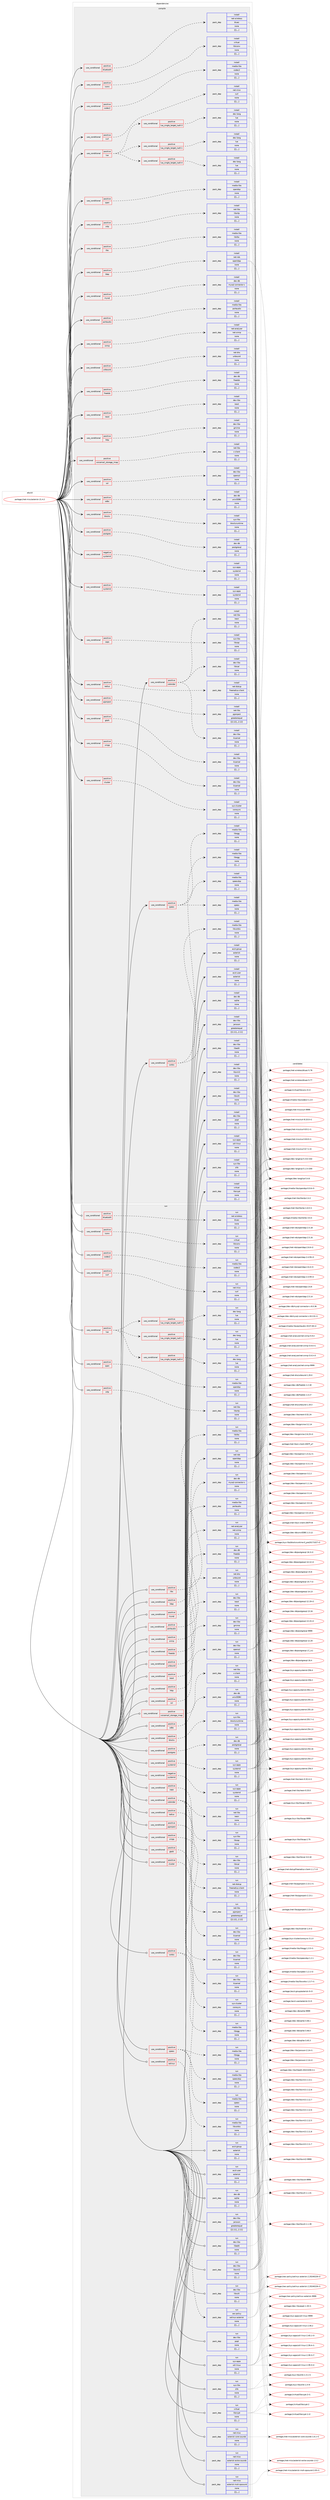 digraph prolog {

# *************
# Graph options
# *************

newrank=true;
concentrate=true;
compound=true;
graph [rankdir=LR,fontname=Helvetica,fontsize=10,ranksep=1.5];#, ranksep=2.5, nodesep=0.2];
edge  [arrowhead=vee];
node  [fontname=Helvetica,fontsize=10];

# **********
# The ebuild
# **********

subgraph cluster_leftcol {
color=gray;
label=<<i>ebuild</i>>;
id [label="portage://net-misc/asterisk-21.4.2", color=red, width=4, href="../net-misc/asterisk-21.4.2.svg"];
}

# ****************
# The dependencies
# ****************

subgraph cluster_midcol {
color=gray;
label=<<i>dependencies</i>>;
subgraph cluster_compile {
fillcolor="#eeeeee";
style=filled;
label=<<i>compile</i>>;
subgraph cond100199 {
dependency383798 [label=<<TABLE BORDER="0" CELLBORDER="1" CELLSPACING="0" CELLPADDING="4"><TR><TD ROWSPAN="3" CELLPADDING="10">use_conditional</TD></TR><TR><TD>negative</TD></TR><TR><TD>systemd</TD></TR></TABLE>>, shape=none, color=red];
subgraph pack280775 {
dependency383799 [label=<<TABLE BORDER="0" CELLBORDER="1" CELLSPACING="0" CELLPADDING="4" WIDTH="220"><TR><TD ROWSPAN="6" CELLPADDING="30">pack_dep</TD></TR><TR><TD WIDTH="110">install</TD></TR><TR><TD>sys-apps</TD></TR><TR><TD>systemd</TD></TR><TR><TD>none</TD></TR><TR><TD>[[],,,,]</TD></TR></TABLE>>, shape=none, color=blue];
}
dependency383798:e -> dependency383799:w [weight=20,style="dashed",arrowhead="vee"];
}
id:e -> dependency383798:w [weight=20,style="solid",arrowhead="vee"];
subgraph cond100200 {
dependency383800 [label=<<TABLE BORDER="0" CELLBORDER="1" CELLSPACING="0" CELLPADDING="4"><TR><TD ROWSPAN="3" CELLPADDING="10">use_conditional</TD></TR><TR><TD>positive</TD></TR><TR><TD>blocks</TD></TR></TABLE>>, shape=none, color=red];
subgraph pack280776 {
dependency383801 [label=<<TABLE BORDER="0" CELLBORDER="1" CELLSPACING="0" CELLPADDING="4" WIDTH="220"><TR><TD ROWSPAN="6" CELLPADDING="30">pack_dep</TD></TR><TR><TD WIDTH="110">install</TD></TR><TR><TD>sys-libs</TD></TR><TR><TD>blocksruntime</TD></TR><TR><TD>none</TD></TR><TR><TD>[[],,,,]</TD></TR></TABLE>>, shape=none, color=blue];
}
dependency383800:e -> dependency383801:w [weight=20,style="dashed",arrowhead="vee"];
}
id:e -> dependency383800:w [weight=20,style="solid",arrowhead="vee"];
subgraph cond100201 {
dependency383802 [label=<<TABLE BORDER="0" CELLBORDER="1" CELLSPACING="0" CELLPADDING="4"><TR><TD ROWSPAN="3" CELLPADDING="10">use_conditional</TD></TR><TR><TD>positive</TD></TR><TR><TD>bluetooth</TD></TR></TABLE>>, shape=none, color=red];
subgraph pack280777 {
dependency383803 [label=<<TABLE BORDER="0" CELLBORDER="1" CELLSPACING="0" CELLPADDING="4" WIDTH="220"><TR><TD ROWSPAN="6" CELLPADDING="30">pack_dep</TD></TR><TR><TD WIDTH="110">install</TD></TR><TR><TD>net-wireless</TD></TR><TR><TD>bluez</TD></TR><TR><TD>none</TD></TR><TR><TD>[[],,,,]</TD></TR></TABLE>>, shape=none, color=blue];
}
dependency383802:e -> dependency383803:w [weight=20,style="dashed",arrowhead="vee"];
}
id:e -> dependency383802:w [weight=20,style="solid",arrowhead="vee"];
subgraph cond100202 {
dependency383804 [label=<<TABLE BORDER="0" CELLBORDER="1" CELLSPACING="0" CELLPADDING="4"><TR><TD ROWSPAN="3" CELLPADDING="10">use_conditional</TD></TR><TR><TD>positive</TD></TR><TR><TD>calendar</TD></TR></TABLE>>, shape=none, color=red];
subgraph pack280778 {
dependency383805 [label=<<TABLE BORDER="0" CELLBORDER="1" CELLSPACING="0" CELLPADDING="4" WIDTH="220"><TR><TD ROWSPAN="6" CELLPADDING="30">pack_dep</TD></TR><TR><TD WIDTH="110">install</TD></TR><TR><TD>net-libs</TD></TR><TR><TD>neon</TD></TR><TR><TD>none</TD></TR><TR><TD>[[],,,,]</TD></TR></TABLE>>, shape=none, color=blue];
}
dependency383804:e -> dependency383805:w [weight=20,style="dashed",arrowhead="vee"];
subgraph pack280779 {
dependency383806 [label=<<TABLE BORDER="0" CELLBORDER="1" CELLSPACING="0" CELLPADDING="4" WIDTH="220"><TR><TD ROWSPAN="6" CELLPADDING="30">pack_dep</TD></TR><TR><TD WIDTH="110">install</TD></TR><TR><TD>dev-libs</TD></TR><TR><TD>libical</TD></TR><TR><TD>none</TD></TR><TR><TD>[[],,,,]</TD></TR></TABLE>>, shape=none, color=blue];
}
dependency383804:e -> dependency383806:w [weight=20,style="dashed",arrowhead="vee"];
subgraph pack280780 {
dependency383807 [label=<<TABLE BORDER="0" CELLBORDER="1" CELLSPACING="0" CELLPADDING="4" WIDTH="220"><TR><TD ROWSPAN="6" CELLPADDING="30">pack_dep</TD></TR><TR><TD WIDTH="110">install</TD></TR><TR><TD>dev-libs</TD></TR><TR><TD>iksemel</TD></TR><TR><TD>none</TD></TR><TR><TD>[[],,,,]</TD></TR></TABLE>>, shape=none, color=blue];
}
dependency383804:e -> dependency383807:w [weight=20,style="dashed",arrowhead="vee"];
}
id:e -> dependency383804:w [weight=20,style="solid",arrowhead="vee"];
subgraph cond100203 {
dependency383808 [label=<<TABLE BORDER="0" CELLBORDER="1" CELLSPACING="0" CELLPADDING="4"><TR><TD ROWSPAN="3" CELLPADDING="10">use_conditional</TD></TR><TR><TD>positive</TD></TR><TR><TD>caps</TD></TR></TABLE>>, shape=none, color=red];
subgraph pack280781 {
dependency383809 [label=<<TABLE BORDER="0" CELLBORDER="1" CELLSPACING="0" CELLPADDING="4" WIDTH="220"><TR><TD ROWSPAN="6" CELLPADDING="30">pack_dep</TD></TR><TR><TD WIDTH="110">install</TD></TR><TR><TD>sys-libs</TD></TR><TR><TD>libcap</TD></TR><TR><TD>none</TD></TR><TR><TD>[[],,,,]</TD></TR></TABLE>>, shape=none, color=blue];
}
dependency383808:e -> dependency383809:w [weight=20,style="dashed",arrowhead="vee"];
}
id:e -> dependency383808:w [weight=20,style="solid",arrowhead="vee"];
subgraph cond100204 {
dependency383810 [label=<<TABLE BORDER="0" CELLBORDER="1" CELLSPACING="0" CELLPADDING="4"><TR><TD ROWSPAN="3" CELLPADDING="10">use_conditional</TD></TR><TR><TD>positive</TD></TR><TR><TD>cluster</TD></TR></TABLE>>, shape=none, color=red];
subgraph pack280782 {
dependency383811 [label=<<TABLE BORDER="0" CELLBORDER="1" CELLSPACING="0" CELLPADDING="4" WIDTH="220"><TR><TD ROWSPAN="6" CELLPADDING="30">pack_dep</TD></TR><TR><TD WIDTH="110">install</TD></TR><TR><TD>sys-cluster</TD></TR><TR><TD>corosync</TD></TR><TR><TD>none</TD></TR><TR><TD>[[],,,,]</TD></TR></TABLE>>, shape=none, color=blue];
}
dependency383810:e -> dependency383811:w [weight=20,style="dashed",arrowhead="vee"];
}
id:e -> dependency383810:w [weight=20,style="solid",arrowhead="vee"];
subgraph cond100205 {
dependency383812 [label=<<TABLE BORDER="0" CELLBORDER="1" CELLSPACING="0" CELLPADDING="4"><TR><TD ROWSPAN="3" CELLPADDING="10">use_conditional</TD></TR><TR><TD>positive</TD></TR><TR><TD>codec2</TD></TR></TABLE>>, shape=none, color=red];
subgraph pack280783 {
dependency383813 [label=<<TABLE BORDER="0" CELLBORDER="1" CELLSPACING="0" CELLPADDING="4" WIDTH="220"><TR><TD ROWSPAN="6" CELLPADDING="30">pack_dep</TD></TR><TR><TD WIDTH="110">install</TD></TR><TR><TD>media-libs</TD></TR><TR><TD>codec2</TD></TR><TR><TD>none</TD></TR><TR><TD>[[],,,,]</TD></TR></TABLE>>, shape=none, color=blue];
}
dependency383812:e -> dependency383813:w [weight=20,style="dashed",arrowhead="vee"];
}
id:e -> dependency383812:w [weight=20,style="solid",arrowhead="vee"];
subgraph cond100206 {
dependency383814 [label=<<TABLE BORDER="0" CELLBORDER="1" CELLSPACING="0" CELLPADDING="4"><TR><TD ROWSPAN="3" CELLPADDING="10">use_conditional</TD></TR><TR><TD>positive</TD></TR><TR><TD>curl</TD></TR></TABLE>>, shape=none, color=red];
subgraph pack280784 {
dependency383815 [label=<<TABLE BORDER="0" CELLBORDER="1" CELLSPACING="0" CELLPADDING="4" WIDTH="220"><TR><TD ROWSPAN="6" CELLPADDING="30">pack_dep</TD></TR><TR><TD WIDTH="110">install</TD></TR><TR><TD>net-misc</TD></TR><TR><TD>curl</TD></TR><TR><TD>none</TD></TR><TR><TD>[[],,,,]</TD></TR></TABLE>>, shape=none, color=blue];
}
dependency383814:e -> dependency383815:w [weight=20,style="dashed",arrowhead="vee"];
}
id:e -> dependency383814:w [weight=20,style="solid",arrowhead="vee"];
subgraph cond100207 {
dependency383816 [label=<<TABLE BORDER="0" CELLBORDER="1" CELLSPACING="0" CELLPADDING="4"><TR><TD ROWSPAN="3" CELLPADDING="10">use_conditional</TD></TR><TR><TD>positive</TD></TR><TR><TD>freetds</TD></TR></TABLE>>, shape=none, color=red];
subgraph pack280785 {
dependency383817 [label=<<TABLE BORDER="0" CELLBORDER="1" CELLSPACING="0" CELLPADDING="4" WIDTH="220"><TR><TD ROWSPAN="6" CELLPADDING="30">pack_dep</TD></TR><TR><TD WIDTH="110">install</TD></TR><TR><TD>dev-db</TD></TR><TR><TD>freetds</TD></TR><TR><TD>none</TD></TR><TR><TD>[[],,,,]</TD></TR></TABLE>>, shape=none, color=blue];
}
dependency383816:e -> dependency383817:w [weight=20,style="dashed",arrowhead="vee"];
}
id:e -> dependency383816:w [weight=20,style="solid",arrowhead="vee"];
subgraph cond100208 {
dependency383818 [label=<<TABLE BORDER="0" CELLBORDER="1" CELLSPACING="0" CELLPADDING="4"><TR><TD ROWSPAN="3" CELLPADDING="10">use_conditional</TD></TR><TR><TD>positive</TD></TR><TR><TD>gtalk</TD></TR></TABLE>>, shape=none, color=red];
subgraph pack280786 {
dependency383819 [label=<<TABLE BORDER="0" CELLBORDER="1" CELLSPACING="0" CELLPADDING="4" WIDTH="220"><TR><TD ROWSPAN="6" CELLPADDING="30">pack_dep</TD></TR><TR><TD WIDTH="110">install</TD></TR><TR><TD>dev-libs</TD></TR><TR><TD>iksemel</TD></TR><TR><TD>none</TD></TR><TR><TD>[[],,,,]</TD></TR></TABLE>>, shape=none, color=blue];
}
dependency383818:e -> dependency383819:w [weight=20,style="dashed",arrowhead="vee"];
}
id:e -> dependency383818:w [weight=20,style="solid",arrowhead="vee"];
subgraph cond100209 {
dependency383820 [label=<<TABLE BORDER="0" CELLBORDER="1" CELLSPACING="0" CELLPADDING="4"><TR><TD ROWSPAN="3" CELLPADDING="10">use_conditional</TD></TR><TR><TD>positive</TD></TR><TR><TD>http</TD></TR></TABLE>>, shape=none, color=red];
subgraph pack280787 {
dependency383821 [label=<<TABLE BORDER="0" CELLBORDER="1" CELLSPACING="0" CELLPADDING="4" WIDTH="220"><TR><TD ROWSPAN="6" CELLPADDING="30">pack_dep</TD></TR><TR><TD WIDTH="110">install</TD></TR><TR><TD>dev-libs</TD></TR><TR><TD>gmime</TD></TR><TR><TD>none</TD></TR><TR><TD>[[],,,,]</TD></TR></TABLE>>, shape=none, color=blue];
}
dependency383820:e -> dependency383821:w [weight=20,style="dashed",arrowhead="vee"];
}
id:e -> dependency383820:w [weight=20,style="solid",arrowhead="vee"];
subgraph cond100210 {
dependency383822 [label=<<TABLE BORDER="0" CELLBORDER="1" CELLSPACING="0" CELLPADDING="4"><TR><TD ROWSPAN="3" CELLPADDING="10">use_conditional</TD></TR><TR><TD>positive</TD></TR><TR><TD>iconv</TD></TR></TABLE>>, shape=none, color=red];
subgraph pack280788 {
dependency383823 [label=<<TABLE BORDER="0" CELLBORDER="1" CELLSPACING="0" CELLPADDING="4" WIDTH="220"><TR><TD ROWSPAN="6" CELLPADDING="30">pack_dep</TD></TR><TR><TD WIDTH="110">install</TD></TR><TR><TD>virtual</TD></TR><TR><TD>libiconv</TD></TR><TR><TD>none</TD></TR><TR><TD>[[],,,,]</TD></TR></TABLE>>, shape=none, color=blue];
}
dependency383822:e -> dependency383823:w [weight=20,style="dashed",arrowhead="vee"];
}
id:e -> dependency383822:w [weight=20,style="solid",arrowhead="vee"];
subgraph cond100211 {
dependency383824 [label=<<TABLE BORDER="0" CELLBORDER="1" CELLSPACING="0" CELLPADDING="4"><TR><TD ROWSPAN="3" CELLPADDING="10">use_conditional</TD></TR><TR><TD>positive</TD></TR><TR><TD>ilbc</TD></TR></TABLE>>, shape=none, color=red];
subgraph pack280789 {
dependency383825 [label=<<TABLE BORDER="0" CELLBORDER="1" CELLSPACING="0" CELLPADDING="4" WIDTH="220"><TR><TD ROWSPAN="6" CELLPADDING="30">pack_dep</TD></TR><TR><TD WIDTH="110">install</TD></TR><TR><TD>media-libs</TD></TR><TR><TD>libilbc</TD></TR><TR><TD>none</TD></TR><TR><TD>[[],,,,]</TD></TR></TABLE>>, shape=none, color=blue];
}
dependency383824:e -> dependency383825:w [weight=20,style="dashed",arrowhead="vee"];
}
id:e -> dependency383824:w [weight=20,style="solid",arrowhead="vee"];
subgraph cond100212 {
dependency383826 [label=<<TABLE BORDER="0" CELLBORDER="1" CELLSPACING="0" CELLPADDING="4"><TR><TD ROWSPAN="3" CELLPADDING="10">use_conditional</TD></TR><TR><TD>positive</TD></TR><TR><TD>ldap</TD></TR></TABLE>>, shape=none, color=red];
subgraph pack280790 {
dependency383827 [label=<<TABLE BORDER="0" CELLBORDER="1" CELLSPACING="0" CELLPADDING="4" WIDTH="220"><TR><TD ROWSPAN="6" CELLPADDING="30">pack_dep</TD></TR><TR><TD WIDTH="110">install</TD></TR><TR><TD>net-nds</TD></TR><TR><TD>openldap</TD></TR><TR><TD>none</TD></TR><TR><TD>[[],,,,]</TD></TR></TABLE>>, shape=none, color=blue];
}
dependency383826:e -> dependency383827:w [weight=20,style="dashed",arrowhead="vee"];
}
id:e -> dependency383826:w [weight=20,style="solid",arrowhead="vee"];
subgraph cond100213 {
dependency383828 [label=<<TABLE BORDER="0" CELLBORDER="1" CELLSPACING="0" CELLPADDING="4"><TR><TD ROWSPAN="3" CELLPADDING="10">use_conditional</TD></TR><TR><TD>positive</TD></TR><TR><TD>lua</TD></TR></TABLE>>, shape=none, color=red];
subgraph cond100214 {
dependency383829 [label=<<TABLE BORDER="0" CELLBORDER="1" CELLSPACING="0" CELLPADDING="4"><TR><TD ROWSPAN="3" CELLPADDING="10">use_conditional</TD></TR><TR><TD>positive</TD></TR><TR><TD>lua_single_target_lua5-1</TD></TR></TABLE>>, shape=none, color=red];
subgraph pack280791 {
dependency383830 [label=<<TABLE BORDER="0" CELLBORDER="1" CELLSPACING="0" CELLPADDING="4" WIDTH="220"><TR><TD ROWSPAN="6" CELLPADDING="30">pack_dep</TD></TR><TR><TD WIDTH="110">install</TD></TR><TR><TD>dev-lang</TD></TR><TR><TD>lua</TD></TR><TR><TD>none</TD></TR><TR><TD>[[],,,,]</TD></TR></TABLE>>, shape=none, color=blue];
}
dependency383829:e -> dependency383830:w [weight=20,style="dashed",arrowhead="vee"];
}
dependency383828:e -> dependency383829:w [weight=20,style="dashed",arrowhead="vee"];
subgraph cond100215 {
dependency383831 [label=<<TABLE BORDER="0" CELLBORDER="1" CELLSPACING="0" CELLPADDING="4"><TR><TD ROWSPAN="3" CELLPADDING="10">use_conditional</TD></TR><TR><TD>positive</TD></TR><TR><TD>lua_single_target_lua5-3</TD></TR></TABLE>>, shape=none, color=red];
subgraph pack280792 {
dependency383832 [label=<<TABLE BORDER="0" CELLBORDER="1" CELLSPACING="0" CELLPADDING="4" WIDTH="220"><TR><TD ROWSPAN="6" CELLPADDING="30">pack_dep</TD></TR><TR><TD WIDTH="110">install</TD></TR><TR><TD>dev-lang</TD></TR><TR><TD>lua</TD></TR><TR><TD>none</TD></TR><TR><TD>[[],,,,]</TD></TR></TABLE>>, shape=none, color=blue];
}
dependency383831:e -> dependency383832:w [weight=20,style="dashed",arrowhead="vee"];
}
dependency383828:e -> dependency383831:w [weight=20,style="dashed",arrowhead="vee"];
subgraph cond100216 {
dependency383833 [label=<<TABLE BORDER="0" CELLBORDER="1" CELLSPACING="0" CELLPADDING="4"><TR><TD ROWSPAN="3" CELLPADDING="10">use_conditional</TD></TR><TR><TD>positive</TD></TR><TR><TD>lua_single_target_lua5-4</TD></TR></TABLE>>, shape=none, color=red];
subgraph pack280793 {
dependency383834 [label=<<TABLE BORDER="0" CELLBORDER="1" CELLSPACING="0" CELLPADDING="4" WIDTH="220"><TR><TD ROWSPAN="6" CELLPADDING="30">pack_dep</TD></TR><TR><TD WIDTH="110">install</TD></TR><TR><TD>dev-lang</TD></TR><TR><TD>lua</TD></TR><TR><TD>none</TD></TR><TR><TD>[[],,,,]</TD></TR></TABLE>>, shape=none, color=blue];
}
dependency383833:e -> dependency383834:w [weight=20,style="dashed",arrowhead="vee"];
}
dependency383828:e -> dependency383833:w [weight=20,style="dashed",arrowhead="vee"];
}
id:e -> dependency383828:w [weight=20,style="solid",arrowhead="vee"];
subgraph cond100217 {
dependency383835 [label=<<TABLE BORDER="0" CELLBORDER="1" CELLSPACING="0" CELLPADDING="4"><TR><TD ROWSPAN="3" CELLPADDING="10">use_conditional</TD></TR><TR><TD>positive</TD></TR><TR><TD>mysql</TD></TR></TABLE>>, shape=none, color=red];
subgraph pack280794 {
dependency383836 [label=<<TABLE BORDER="0" CELLBORDER="1" CELLSPACING="0" CELLPADDING="4" WIDTH="220"><TR><TD ROWSPAN="6" CELLPADDING="30">pack_dep</TD></TR><TR><TD WIDTH="110">install</TD></TR><TR><TD>dev-db</TD></TR><TR><TD>mysql-connector-c</TD></TR><TR><TD>none</TD></TR><TR><TD>[[],,,,]</TD></TR></TABLE>>, shape=none, color=blue];
}
dependency383835:e -> dependency383836:w [weight=20,style="dashed",arrowhead="vee"];
}
id:e -> dependency383835:w [weight=20,style="solid",arrowhead="vee"];
subgraph cond100218 {
dependency383837 [label=<<TABLE BORDER="0" CELLBORDER="1" CELLSPACING="0" CELLPADDING="4"><TR><TD ROWSPAN="3" CELLPADDING="10">use_conditional</TD></TR><TR><TD>positive</TD></TR><TR><TD>newt</TD></TR></TABLE>>, shape=none, color=red];
subgraph pack280795 {
dependency383838 [label=<<TABLE BORDER="0" CELLBORDER="1" CELLSPACING="0" CELLPADDING="4" WIDTH="220"><TR><TD ROWSPAN="6" CELLPADDING="30">pack_dep</TD></TR><TR><TD WIDTH="110">install</TD></TR><TR><TD>dev-libs</TD></TR><TR><TD>newt</TD></TR><TR><TD>none</TD></TR><TR><TD>[[],,,,]</TD></TR></TABLE>>, shape=none, color=blue];
}
dependency383837:e -> dependency383838:w [weight=20,style="dashed",arrowhead="vee"];
}
id:e -> dependency383837:w [weight=20,style="solid",arrowhead="vee"];
subgraph cond100219 {
dependency383839 [label=<<TABLE BORDER="0" CELLBORDER="1" CELLSPACING="0" CELLPADDING="4"><TR><TD ROWSPAN="3" CELLPADDING="10">use_conditional</TD></TR><TR><TD>positive</TD></TR><TR><TD>odbc</TD></TR></TABLE>>, shape=none, color=red];
subgraph pack280796 {
dependency383840 [label=<<TABLE BORDER="0" CELLBORDER="1" CELLSPACING="0" CELLPADDING="4" WIDTH="220"><TR><TD ROWSPAN="6" CELLPADDING="30">pack_dep</TD></TR><TR><TD WIDTH="110">install</TD></TR><TR><TD>dev-db</TD></TR><TR><TD>unixODBC</TD></TR><TR><TD>none</TD></TR><TR><TD>[[],,,,]</TD></TR></TABLE>>, shape=none, color=blue];
}
dependency383839:e -> dependency383840:w [weight=20,style="dashed",arrowhead="vee"];
}
id:e -> dependency383839:w [weight=20,style="solid",arrowhead="vee"];
subgraph cond100220 {
dependency383841 [label=<<TABLE BORDER="0" CELLBORDER="1" CELLSPACING="0" CELLPADDING="4"><TR><TD ROWSPAN="3" CELLPADDING="10">use_conditional</TD></TR><TR><TD>positive</TD></TR><TR><TD>pjproject</TD></TR></TABLE>>, shape=none, color=red];
subgraph pack280797 {
dependency383842 [label=<<TABLE BORDER="0" CELLBORDER="1" CELLSPACING="0" CELLPADDING="4" WIDTH="220"><TR><TD ROWSPAN="6" CELLPADDING="30">pack_dep</TD></TR><TR><TD WIDTH="110">install</TD></TR><TR><TD>net-libs</TD></TR><TR><TD>pjproject</TD></TR><TR><TD>greaterequal</TD></TR><TR><TD>[[2,12],,,2.12]</TD></TR></TABLE>>, shape=none, color=blue];
}
dependency383841:e -> dependency383842:w [weight=20,style="dashed",arrowhead="vee"];
}
id:e -> dependency383841:w [weight=20,style="solid",arrowhead="vee"];
subgraph cond100221 {
dependency383843 [label=<<TABLE BORDER="0" CELLBORDER="1" CELLSPACING="0" CELLPADDING="4"><TR><TD ROWSPAN="3" CELLPADDING="10">use_conditional</TD></TR><TR><TD>positive</TD></TR><TR><TD>portaudio</TD></TR></TABLE>>, shape=none, color=red];
subgraph pack280798 {
dependency383844 [label=<<TABLE BORDER="0" CELLBORDER="1" CELLSPACING="0" CELLPADDING="4" WIDTH="220"><TR><TD ROWSPAN="6" CELLPADDING="30">pack_dep</TD></TR><TR><TD WIDTH="110">install</TD></TR><TR><TD>media-libs</TD></TR><TR><TD>portaudio</TD></TR><TR><TD>none</TD></TR><TR><TD>[[],,,,]</TD></TR></TABLE>>, shape=none, color=blue];
}
dependency383843:e -> dependency383844:w [weight=20,style="dashed",arrowhead="vee"];
}
id:e -> dependency383843:w [weight=20,style="solid",arrowhead="vee"];
subgraph cond100222 {
dependency383845 [label=<<TABLE BORDER="0" CELLBORDER="1" CELLSPACING="0" CELLPADDING="4"><TR><TD ROWSPAN="3" CELLPADDING="10">use_conditional</TD></TR><TR><TD>positive</TD></TR><TR><TD>postgres</TD></TR></TABLE>>, shape=none, color=red];
subgraph pack280799 {
dependency383846 [label=<<TABLE BORDER="0" CELLBORDER="1" CELLSPACING="0" CELLPADDING="4" WIDTH="220"><TR><TD ROWSPAN="6" CELLPADDING="30">pack_dep</TD></TR><TR><TD WIDTH="110">install</TD></TR><TR><TD>dev-db</TD></TR><TR><TD>postgresql</TD></TR><TR><TD>none</TD></TR><TR><TD>[[],,,,]</TD></TR></TABLE>>, shape=none, color=blue];
}
dependency383845:e -> dependency383846:w [weight=20,style="dashed",arrowhead="vee"];
}
id:e -> dependency383845:w [weight=20,style="solid",arrowhead="vee"];
subgraph cond100223 {
dependency383847 [label=<<TABLE BORDER="0" CELLBORDER="1" CELLSPACING="0" CELLPADDING="4"><TR><TD ROWSPAN="3" CELLPADDING="10">use_conditional</TD></TR><TR><TD>positive</TD></TR><TR><TD>radius</TD></TR></TABLE>>, shape=none, color=red];
subgraph pack280800 {
dependency383848 [label=<<TABLE BORDER="0" CELLBORDER="1" CELLSPACING="0" CELLPADDING="4" WIDTH="220"><TR><TD ROWSPAN="6" CELLPADDING="30">pack_dep</TD></TR><TR><TD WIDTH="110">install</TD></TR><TR><TD>net-dialup</TD></TR><TR><TD>freeradius-client</TD></TR><TR><TD>none</TD></TR><TR><TD>[[],,,,]</TD></TR></TABLE>>, shape=none, color=blue];
}
dependency383847:e -> dependency383848:w [weight=20,style="dashed",arrowhead="vee"];
}
id:e -> dependency383847:w [weight=20,style="solid",arrowhead="vee"];
subgraph cond100224 {
dependency383849 [label=<<TABLE BORDER="0" CELLBORDER="1" CELLSPACING="0" CELLPADDING="4"><TR><TD ROWSPAN="3" CELLPADDING="10">use_conditional</TD></TR><TR><TD>positive</TD></TR><TR><TD>snmp</TD></TR></TABLE>>, shape=none, color=red];
subgraph pack280801 {
dependency383850 [label=<<TABLE BORDER="0" CELLBORDER="1" CELLSPACING="0" CELLPADDING="4" WIDTH="220"><TR><TD ROWSPAN="6" CELLPADDING="30">pack_dep</TD></TR><TR><TD WIDTH="110">install</TD></TR><TR><TD>net-analyzer</TD></TR><TR><TD>net-snmp</TD></TR><TR><TD>none</TD></TR><TR><TD>[[],,,,]</TD></TR></TABLE>>, shape=none, color=blue];
}
dependency383849:e -> dependency383850:w [weight=20,style="dashed",arrowhead="vee"];
}
id:e -> dependency383849:w [weight=20,style="solid",arrowhead="vee"];
subgraph cond100225 {
dependency383851 [label=<<TABLE BORDER="0" CELLBORDER="1" CELLSPACING="0" CELLPADDING="4"><TR><TD ROWSPAN="3" CELLPADDING="10">use_conditional</TD></TR><TR><TD>positive</TD></TR><TR><TD>span</TD></TR></TABLE>>, shape=none, color=red];
subgraph pack280802 {
dependency383852 [label=<<TABLE BORDER="0" CELLBORDER="1" CELLSPACING="0" CELLPADDING="4" WIDTH="220"><TR><TD ROWSPAN="6" CELLPADDING="30">pack_dep</TD></TR><TR><TD WIDTH="110">install</TD></TR><TR><TD>media-libs</TD></TR><TR><TD>spandsp</TD></TR><TR><TD>none</TD></TR><TR><TD>[[],,,,]</TD></TR></TABLE>>, shape=none, color=blue];
}
dependency383851:e -> dependency383852:w [weight=20,style="dashed",arrowhead="vee"];
}
id:e -> dependency383851:w [weight=20,style="solid",arrowhead="vee"];
subgraph cond100226 {
dependency383853 [label=<<TABLE BORDER="0" CELLBORDER="1" CELLSPACING="0" CELLPADDING="4"><TR><TD ROWSPAN="3" CELLPADDING="10">use_conditional</TD></TR><TR><TD>positive</TD></TR><TR><TD>speex</TD></TR></TABLE>>, shape=none, color=red];
subgraph pack280803 {
dependency383854 [label=<<TABLE BORDER="0" CELLBORDER="1" CELLSPACING="0" CELLPADDING="4" WIDTH="220"><TR><TD ROWSPAN="6" CELLPADDING="30">pack_dep</TD></TR><TR><TD WIDTH="110">install</TD></TR><TR><TD>media-libs</TD></TR><TR><TD>libogg</TD></TR><TR><TD>none</TD></TR><TR><TD>[[],,,,]</TD></TR></TABLE>>, shape=none, color=blue];
}
dependency383853:e -> dependency383854:w [weight=20,style="dashed",arrowhead="vee"];
subgraph pack280804 {
dependency383855 [label=<<TABLE BORDER="0" CELLBORDER="1" CELLSPACING="0" CELLPADDING="4" WIDTH="220"><TR><TD ROWSPAN="6" CELLPADDING="30">pack_dep</TD></TR><TR><TD WIDTH="110">install</TD></TR><TR><TD>media-libs</TD></TR><TR><TD>speex</TD></TR><TR><TD>none</TD></TR><TR><TD>[[],,,,]</TD></TR></TABLE>>, shape=none, color=blue];
}
dependency383853:e -> dependency383855:w [weight=20,style="dashed",arrowhead="vee"];
subgraph pack280805 {
dependency383856 [label=<<TABLE BORDER="0" CELLBORDER="1" CELLSPACING="0" CELLPADDING="4" WIDTH="220"><TR><TD ROWSPAN="6" CELLPADDING="30">pack_dep</TD></TR><TR><TD WIDTH="110">install</TD></TR><TR><TD>media-libs</TD></TR><TR><TD>speexdsp</TD></TR><TR><TD>none</TD></TR><TR><TD>[[],,,,]</TD></TR></TABLE>>, shape=none, color=blue];
}
dependency383853:e -> dependency383856:w [weight=20,style="dashed",arrowhead="vee"];
}
id:e -> dependency383853:w [weight=20,style="solid",arrowhead="vee"];
subgraph cond100227 {
dependency383857 [label=<<TABLE BORDER="0" CELLBORDER="1" CELLSPACING="0" CELLPADDING="4"><TR><TD ROWSPAN="3" CELLPADDING="10">use_conditional</TD></TR><TR><TD>positive</TD></TR><TR><TD>srtp</TD></TR></TABLE>>, shape=none, color=red];
subgraph pack280806 {
dependency383858 [label=<<TABLE BORDER="0" CELLBORDER="1" CELLSPACING="0" CELLPADDING="4" WIDTH="220"><TR><TD ROWSPAN="6" CELLPADDING="30">pack_dep</TD></TR><TR><TD WIDTH="110">install</TD></TR><TR><TD>net-libs</TD></TR><TR><TD>libsrtp</TD></TR><TR><TD>none</TD></TR><TR><TD>[[],,,,]</TD></TR></TABLE>>, shape=none, color=blue];
}
dependency383857:e -> dependency383858:w [weight=20,style="dashed",arrowhead="vee"];
}
id:e -> dependency383857:w [weight=20,style="solid",arrowhead="vee"];
subgraph cond100228 {
dependency383859 [label=<<TABLE BORDER="0" CELLBORDER="1" CELLSPACING="0" CELLPADDING="4"><TR><TD ROWSPAN="3" CELLPADDING="10">use_conditional</TD></TR><TR><TD>positive</TD></TR><TR><TD>ssl</TD></TR></TABLE>>, shape=none, color=red];
subgraph pack280807 {
dependency383860 [label=<<TABLE BORDER="0" CELLBORDER="1" CELLSPACING="0" CELLPADDING="4" WIDTH="220"><TR><TD ROWSPAN="6" CELLPADDING="30">pack_dep</TD></TR><TR><TD WIDTH="110">install</TD></TR><TR><TD>dev-libs</TD></TR><TR><TD>openssl</TD></TR><TR><TD>none</TD></TR><TR><TD>[[],,,,]</TD></TR></TABLE>>, shape=none, color=blue];
}
dependency383859:e -> dependency383860:w [weight=20,style="dashed",arrowhead="vee"];
}
id:e -> dependency383859:w [weight=20,style="solid",arrowhead="vee"];
subgraph cond100229 {
dependency383861 [label=<<TABLE BORDER="0" CELLBORDER="1" CELLSPACING="0" CELLPADDING="4"><TR><TD ROWSPAN="3" CELLPADDING="10">use_conditional</TD></TR><TR><TD>positive</TD></TR><TR><TD>systemd</TD></TR></TABLE>>, shape=none, color=red];
subgraph pack280808 {
dependency383862 [label=<<TABLE BORDER="0" CELLBORDER="1" CELLSPACING="0" CELLPADDING="4" WIDTH="220"><TR><TD ROWSPAN="6" CELLPADDING="30">pack_dep</TD></TR><TR><TD WIDTH="110">install</TD></TR><TR><TD>sys-apps</TD></TR><TR><TD>systemd</TD></TR><TR><TD>none</TD></TR><TR><TD>[[],,,,]</TD></TR></TABLE>>, shape=none, color=blue];
}
dependency383861:e -> dependency383862:w [weight=20,style="dashed",arrowhead="vee"];
}
id:e -> dependency383861:w [weight=20,style="solid",arrowhead="vee"];
subgraph cond100230 {
dependency383863 [label=<<TABLE BORDER="0" CELLBORDER="1" CELLSPACING="0" CELLPADDING="4"><TR><TD ROWSPAN="3" CELLPADDING="10">use_conditional</TD></TR><TR><TD>positive</TD></TR><TR><TD>unbound</TD></TR></TABLE>>, shape=none, color=red];
subgraph pack280809 {
dependency383864 [label=<<TABLE BORDER="0" CELLBORDER="1" CELLSPACING="0" CELLPADDING="4" WIDTH="220"><TR><TD ROWSPAN="6" CELLPADDING="30">pack_dep</TD></TR><TR><TD WIDTH="110">install</TD></TR><TR><TD>net-dns</TD></TR><TR><TD>unbound</TD></TR><TR><TD>none</TD></TR><TR><TD>[[],,,,]</TD></TR></TABLE>>, shape=none, color=blue];
}
dependency383863:e -> dependency383864:w [weight=20,style="dashed",arrowhead="vee"];
}
id:e -> dependency383863:w [weight=20,style="solid",arrowhead="vee"];
subgraph cond100231 {
dependency383865 [label=<<TABLE BORDER="0" CELLBORDER="1" CELLSPACING="0" CELLPADDING="4"><TR><TD ROWSPAN="3" CELLPADDING="10">use_conditional</TD></TR><TR><TD>positive</TD></TR><TR><TD>voicemail_storage_imap</TD></TR></TABLE>>, shape=none, color=red];
subgraph pack280810 {
dependency383866 [label=<<TABLE BORDER="0" CELLBORDER="1" CELLSPACING="0" CELLPADDING="4" WIDTH="220"><TR><TD ROWSPAN="6" CELLPADDING="30">pack_dep</TD></TR><TR><TD WIDTH="110">install</TD></TR><TR><TD>net-libs</TD></TR><TR><TD>c-client</TD></TR><TR><TD>none</TD></TR><TR><TD>[[],,,,]</TD></TR></TABLE>>, shape=none, color=blue];
}
dependency383865:e -> dependency383866:w [weight=20,style="dashed",arrowhead="vee"];
}
id:e -> dependency383865:w [weight=20,style="solid",arrowhead="vee"];
subgraph cond100232 {
dependency383867 [label=<<TABLE BORDER="0" CELLBORDER="1" CELLSPACING="0" CELLPADDING="4"><TR><TD ROWSPAN="3" CELLPADDING="10">use_conditional</TD></TR><TR><TD>positive</TD></TR><TR><TD>vorbis</TD></TR></TABLE>>, shape=none, color=red];
subgraph pack280811 {
dependency383868 [label=<<TABLE BORDER="0" CELLBORDER="1" CELLSPACING="0" CELLPADDING="4" WIDTH="220"><TR><TD ROWSPAN="6" CELLPADDING="30">pack_dep</TD></TR><TR><TD WIDTH="110">install</TD></TR><TR><TD>media-libs</TD></TR><TR><TD>libogg</TD></TR><TR><TD>none</TD></TR><TR><TD>[[],,,,]</TD></TR></TABLE>>, shape=none, color=blue];
}
dependency383867:e -> dependency383868:w [weight=20,style="dashed",arrowhead="vee"];
subgraph pack280812 {
dependency383869 [label=<<TABLE BORDER="0" CELLBORDER="1" CELLSPACING="0" CELLPADDING="4" WIDTH="220"><TR><TD ROWSPAN="6" CELLPADDING="30">pack_dep</TD></TR><TR><TD WIDTH="110">install</TD></TR><TR><TD>media-libs</TD></TR><TR><TD>libvorbis</TD></TR><TR><TD>none</TD></TR><TR><TD>[[],,,,]</TD></TR></TABLE>>, shape=none, color=blue];
}
dependency383867:e -> dependency383869:w [weight=20,style="dashed",arrowhead="vee"];
}
id:e -> dependency383867:w [weight=20,style="solid",arrowhead="vee"];
subgraph cond100233 {
dependency383870 [label=<<TABLE BORDER="0" CELLBORDER="1" CELLSPACING="0" CELLPADDING="4"><TR><TD ROWSPAN="3" CELLPADDING="10">use_conditional</TD></TR><TR><TD>positive</TD></TR><TR><TD>xmpp</TD></TR></TABLE>>, shape=none, color=red];
subgraph pack280813 {
dependency383871 [label=<<TABLE BORDER="0" CELLBORDER="1" CELLSPACING="0" CELLPADDING="4" WIDTH="220"><TR><TD ROWSPAN="6" CELLPADDING="30">pack_dep</TD></TR><TR><TD WIDTH="110">install</TD></TR><TR><TD>dev-libs</TD></TR><TR><TD>iksemel</TD></TR><TR><TD>none</TD></TR><TR><TD>[[],,,,]</TD></TR></TABLE>>, shape=none, color=blue];
}
dependency383870:e -> dependency383871:w [weight=20,style="dashed",arrowhead="vee"];
}
id:e -> dependency383870:w [weight=20,style="solid",arrowhead="vee"];
subgraph pack280814 {
dependency383872 [label=<<TABLE BORDER="0" CELLBORDER="1" CELLSPACING="0" CELLPADDING="4" WIDTH="220"><TR><TD ROWSPAN="6" CELLPADDING="30">pack_dep</TD></TR><TR><TD WIDTH="110">install</TD></TR><TR><TD>acct-group</TD></TR><TR><TD>asterisk</TD></TR><TR><TD>none</TD></TR><TR><TD>[[],,,,]</TD></TR></TABLE>>, shape=none, color=blue];
}
id:e -> dependency383872:w [weight=20,style="solid",arrowhead="vee"];
subgraph pack280815 {
dependency383873 [label=<<TABLE BORDER="0" CELLBORDER="1" CELLSPACING="0" CELLPADDING="4" WIDTH="220"><TR><TD ROWSPAN="6" CELLPADDING="30">pack_dep</TD></TR><TR><TD WIDTH="110">install</TD></TR><TR><TD>acct-user</TD></TR><TR><TD>asterisk</TD></TR><TR><TD>none</TD></TR><TR><TD>[[],,,,]</TD></TR></TABLE>>, shape=none, color=blue];
}
id:e -> dependency383873:w [weight=20,style="solid",arrowhead="vee"];
subgraph pack280816 {
dependency383874 [label=<<TABLE BORDER="0" CELLBORDER="1" CELLSPACING="0" CELLPADDING="4" WIDTH="220"><TR><TD ROWSPAN="6" CELLPADDING="30">pack_dep</TD></TR><TR><TD WIDTH="110">install</TD></TR><TR><TD>dev-db</TD></TR><TR><TD>sqlite</TD></TR><TR><TD>none</TD></TR><TR><TD>[[],,,,]</TD></TR></TABLE>>, shape=none, color=blue];
}
id:e -> dependency383874:w [weight=20,style="solid",arrowhead="vee"];
subgraph pack280817 {
dependency383875 [label=<<TABLE BORDER="0" CELLBORDER="1" CELLSPACING="0" CELLPADDING="4" WIDTH="220"><TR><TD ROWSPAN="6" CELLPADDING="30">pack_dep</TD></TR><TR><TD WIDTH="110">install</TD></TR><TR><TD>dev-libs</TD></TR><TR><TD>jansson</TD></TR><TR><TD>greaterequal</TD></TR><TR><TD>[[2,11],,,2.11]</TD></TR></TABLE>>, shape=none, color=blue];
}
id:e -> dependency383875:w [weight=20,style="solid",arrowhead="vee"];
subgraph pack280818 {
dependency383876 [label=<<TABLE BORDER="0" CELLBORDER="1" CELLSPACING="0" CELLPADDING="4" WIDTH="220"><TR><TD ROWSPAN="6" CELLPADDING="30">pack_dep</TD></TR><TR><TD WIDTH="110">install</TD></TR><TR><TD>dev-libs</TD></TR><TR><TD>libedit</TD></TR><TR><TD>none</TD></TR><TR><TD>[[],,,,]</TD></TR></TABLE>>, shape=none, color=blue];
}
id:e -> dependency383876:w [weight=20,style="solid",arrowhead="vee"];
subgraph pack280819 {
dependency383877 [label=<<TABLE BORDER="0" CELLBORDER="1" CELLSPACING="0" CELLPADDING="4" WIDTH="220"><TR><TD ROWSPAN="6" CELLPADDING="30">pack_dep</TD></TR><TR><TD WIDTH="110">install</TD></TR><TR><TD>dev-libs</TD></TR><TR><TD>libxml2</TD></TR><TR><TD>none</TD></TR><TR><TD>[[],,,,]</TD></TR></TABLE>>, shape=none, color=blue];
}
id:e -> dependency383877:w [weight=20,style="solid",arrowhead="vee"];
subgraph pack280820 {
dependency383878 [label=<<TABLE BORDER="0" CELLBORDER="1" CELLSPACING="0" CELLPADDING="4" WIDTH="220"><TR><TD ROWSPAN="6" CELLPADDING="30">pack_dep</TD></TR><TR><TD WIDTH="110">install</TD></TR><TR><TD>dev-libs</TD></TR><TR><TD>libxslt</TD></TR><TR><TD>none</TD></TR><TR><TD>[[],,,,]</TD></TR></TABLE>>, shape=none, color=blue];
}
id:e -> dependency383878:w [weight=20,style="solid",arrowhead="vee"];
subgraph pack280821 {
dependency383879 [label=<<TABLE BORDER="0" CELLBORDER="1" CELLSPACING="0" CELLPADDING="4" WIDTH="220"><TR><TD ROWSPAN="6" CELLPADDING="30">pack_dep</TD></TR><TR><TD WIDTH="110">install</TD></TR><TR><TD>dev-libs</TD></TR><TR><TD>popt</TD></TR><TR><TD>none</TD></TR><TR><TD>[[],,,,]</TD></TR></TABLE>>, shape=none, color=blue];
}
id:e -> dependency383879:w [weight=20,style="solid",arrowhead="vee"];
subgraph pack280822 {
dependency383880 [label=<<TABLE BORDER="0" CELLBORDER="1" CELLSPACING="0" CELLPADDING="4" WIDTH="220"><TR><TD ROWSPAN="6" CELLPADDING="30">pack_dep</TD></TR><TR><TD WIDTH="110">install</TD></TR><TR><TD>sys-apps</TD></TR><TR><TD>util-linux</TD></TR><TR><TD>none</TD></TR><TR><TD>[[],,,,]</TD></TR></TABLE>>, shape=none, color=blue];
}
id:e -> dependency383880:w [weight=20,style="solid",arrowhead="vee"];
subgraph pack280823 {
dependency383881 [label=<<TABLE BORDER="0" CELLBORDER="1" CELLSPACING="0" CELLPADDING="4" WIDTH="220"><TR><TD ROWSPAN="6" CELLPADDING="30">pack_dep</TD></TR><TR><TD WIDTH="110">install</TD></TR><TR><TD>sys-libs</TD></TR><TR><TD>zlib</TD></TR><TR><TD>none</TD></TR><TR><TD>[[],,,,]</TD></TR></TABLE>>, shape=none, color=blue];
}
id:e -> dependency383881:w [weight=20,style="solid",arrowhead="vee"];
subgraph pack280824 {
dependency383882 [label=<<TABLE BORDER="0" CELLBORDER="1" CELLSPACING="0" CELLPADDING="4" WIDTH="220"><TR><TD ROWSPAN="6" CELLPADDING="30">pack_dep</TD></TR><TR><TD WIDTH="110">install</TD></TR><TR><TD>virtual</TD></TR><TR><TD>libcrypt</TD></TR><TR><TD>none</TD></TR><TR><TD>[[],,,,]</TD></TR></TABLE>>, shape=none, color=blue];
}
id:e -> dependency383882:w [weight=20,style="solid",arrowhead="vee"];
}
subgraph cluster_compileandrun {
fillcolor="#eeeeee";
style=filled;
label=<<i>compile and run</i>>;
}
subgraph cluster_run {
fillcolor="#eeeeee";
style=filled;
label=<<i>run</i>>;
subgraph cond100234 {
dependency383883 [label=<<TABLE BORDER="0" CELLBORDER="1" CELLSPACING="0" CELLPADDING="4"><TR><TD ROWSPAN="3" CELLPADDING="10">use_conditional</TD></TR><TR><TD>negative</TD></TR><TR><TD>systemd</TD></TR></TABLE>>, shape=none, color=red];
subgraph pack280825 {
dependency383884 [label=<<TABLE BORDER="0" CELLBORDER="1" CELLSPACING="0" CELLPADDING="4" WIDTH="220"><TR><TD ROWSPAN="6" CELLPADDING="30">pack_dep</TD></TR><TR><TD WIDTH="110">run</TD></TR><TR><TD>sys-apps</TD></TR><TR><TD>systemd</TD></TR><TR><TD>none</TD></TR><TR><TD>[[],,,,]</TD></TR></TABLE>>, shape=none, color=blue];
}
dependency383883:e -> dependency383884:w [weight=20,style="dashed",arrowhead="vee"];
}
id:e -> dependency383883:w [weight=20,style="solid",arrowhead="odot"];
subgraph cond100235 {
dependency383885 [label=<<TABLE BORDER="0" CELLBORDER="1" CELLSPACING="0" CELLPADDING="4"><TR><TD ROWSPAN="3" CELLPADDING="10">use_conditional</TD></TR><TR><TD>positive</TD></TR><TR><TD>blocks</TD></TR></TABLE>>, shape=none, color=red];
subgraph pack280826 {
dependency383886 [label=<<TABLE BORDER="0" CELLBORDER="1" CELLSPACING="0" CELLPADDING="4" WIDTH="220"><TR><TD ROWSPAN="6" CELLPADDING="30">pack_dep</TD></TR><TR><TD WIDTH="110">run</TD></TR><TR><TD>sys-libs</TD></TR><TR><TD>blocksruntime</TD></TR><TR><TD>none</TD></TR><TR><TD>[[],,,,]</TD></TR></TABLE>>, shape=none, color=blue];
}
dependency383885:e -> dependency383886:w [weight=20,style="dashed",arrowhead="vee"];
}
id:e -> dependency383885:w [weight=20,style="solid",arrowhead="odot"];
subgraph cond100236 {
dependency383887 [label=<<TABLE BORDER="0" CELLBORDER="1" CELLSPACING="0" CELLPADDING="4"><TR><TD ROWSPAN="3" CELLPADDING="10">use_conditional</TD></TR><TR><TD>positive</TD></TR><TR><TD>bluetooth</TD></TR></TABLE>>, shape=none, color=red];
subgraph pack280827 {
dependency383888 [label=<<TABLE BORDER="0" CELLBORDER="1" CELLSPACING="0" CELLPADDING="4" WIDTH="220"><TR><TD ROWSPAN="6" CELLPADDING="30">pack_dep</TD></TR><TR><TD WIDTH="110">run</TD></TR><TR><TD>net-wireless</TD></TR><TR><TD>bluez</TD></TR><TR><TD>none</TD></TR><TR><TD>[[],,,,]</TD></TR></TABLE>>, shape=none, color=blue];
}
dependency383887:e -> dependency383888:w [weight=20,style="dashed",arrowhead="vee"];
}
id:e -> dependency383887:w [weight=20,style="solid",arrowhead="odot"];
subgraph cond100237 {
dependency383889 [label=<<TABLE BORDER="0" CELLBORDER="1" CELLSPACING="0" CELLPADDING="4"><TR><TD ROWSPAN="3" CELLPADDING="10">use_conditional</TD></TR><TR><TD>positive</TD></TR><TR><TD>calendar</TD></TR></TABLE>>, shape=none, color=red];
subgraph pack280828 {
dependency383890 [label=<<TABLE BORDER="0" CELLBORDER="1" CELLSPACING="0" CELLPADDING="4" WIDTH="220"><TR><TD ROWSPAN="6" CELLPADDING="30">pack_dep</TD></TR><TR><TD WIDTH="110">run</TD></TR><TR><TD>net-libs</TD></TR><TR><TD>neon</TD></TR><TR><TD>none</TD></TR><TR><TD>[[],,,,]</TD></TR></TABLE>>, shape=none, color=blue];
}
dependency383889:e -> dependency383890:w [weight=20,style="dashed",arrowhead="vee"];
subgraph pack280829 {
dependency383891 [label=<<TABLE BORDER="0" CELLBORDER="1" CELLSPACING="0" CELLPADDING="4" WIDTH="220"><TR><TD ROWSPAN="6" CELLPADDING="30">pack_dep</TD></TR><TR><TD WIDTH="110">run</TD></TR><TR><TD>dev-libs</TD></TR><TR><TD>libical</TD></TR><TR><TD>none</TD></TR><TR><TD>[[],,,,]</TD></TR></TABLE>>, shape=none, color=blue];
}
dependency383889:e -> dependency383891:w [weight=20,style="dashed",arrowhead="vee"];
subgraph pack280830 {
dependency383892 [label=<<TABLE BORDER="0" CELLBORDER="1" CELLSPACING="0" CELLPADDING="4" WIDTH="220"><TR><TD ROWSPAN="6" CELLPADDING="30">pack_dep</TD></TR><TR><TD WIDTH="110">run</TD></TR><TR><TD>dev-libs</TD></TR><TR><TD>iksemel</TD></TR><TR><TD>none</TD></TR><TR><TD>[[],,,,]</TD></TR></TABLE>>, shape=none, color=blue];
}
dependency383889:e -> dependency383892:w [weight=20,style="dashed",arrowhead="vee"];
}
id:e -> dependency383889:w [weight=20,style="solid",arrowhead="odot"];
subgraph cond100238 {
dependency383893 [label=<<TABLE BORDER="0" CELLBORDER="1" CELLSPACING="0" CELLPADDING="4"><TR><TD ROWSPAN="3" CELLPADDING="10">use_conditional</TD></TR><TR><TD>positive</TD></TR><TR><TD>caps</TD></TR></TABLE>>, shape=none, color=red];
subgraph pack280831 {
dependency383894 [label=<<TABLE BORDER="0" CELLBORDER="1" CELLSPACING="0" CELLPADDING="4" WIDTH="220"><TR><TD ROWSPAN="6" CELLPADDING="30">pack_dep</TD></TR><TR><TD WIDTH="110">run</TD></TR><TR><TD>sys-libs</TD></TR><TR><TD>libcap</TD></TR><TR><TD>none</TD></TR><TR><TD>[[],,,,]</TD></TR></TABLE>>, shape=none, color=blue];
}
dependency383893:e -> dependency383894:w [weight=20,style="dashed",arrowhead="vee"];
}
id:e -> dependency383893:w [weight=20,style="solid",arrowhead="odot"];
subgraph cond100239 {
dependency383895 [label=<<TABLE BORDER="0" CELLBORDER="1" CELLSPACING="0" CELLPADDING="4"><TR><TD ROWSPAN="3" CELLPADDING="10">use_conditional</TD></TR><TR><TD>positive</TD></TR><TR><TD>cluster</TD></TR></TABLE>>, shape=none, color=red];
subgraph pack280832 {
dependency383896 [label=<<TABLE BORDER="0" CELLBORDER="1" CELLSPACING="0" CELLPADDING="4" WIDTH="220"><TR><TD ROWSPAN="6" CELLPADDING="30">pack_dep</TD></TR><TR><TD WIDTH="110">run</TD></TR><TR><TD>sys-cluster</TD></TR><TR><TD>corosync</TD></TR><TR><TD>none</TD></TR><TR><TD>[[],,,,]</TD></TR></TABLE>>, shape=none, color=blue];
}
dependency383895:e -> dependency383896:w [weight=20,style="dashed",arrowhead="vee"];
}
id:e -> dependency383895:w [weight=20,style="solid",arrowhead="odot"];
subgraph cond100240 {
dependency383897 [label=<<TABLE BORDER="0" CELLBORDER="1" CELLSPACING="0" CELLPADDING="4"><TR><TD ROWSPAN="3" CELLPADDING="10">use_conditional</TD></TR><TR><TD>positive</TD></TR><TR><TD>codec2</TD></TR></TABLE>>, shape=none, color=red];
subgraph pack280833 {
dependency383898 [label=<<TABLE BORDER="0" CELLBORDER="1" CELLSPACING="0" CELLPADDING="4" WIDTH="220"><TR><TD ROWSPAN="6" CELLPADDING="30">pack_dep</TD></TR><TR><TD WIDTH="110">run</TD></TR><TR><TD>media-libs</TD></TR><TR><TD>codec2</TD></TR><TR><TD>none</TD></TR><TR><TD>[[],,,,]</TD></TR></TABLE>>, shape=none, color=blue];
}
dependency383897:e -> dependency383898:w [weight=20,style="dashed",arrowhead="vee"];
}
id:e -> dependency383897:w [weight=20,style="solid",arrowhead="odot"];
subgraph cond100241 {
dependency383899 [label=<<TABLE BORDER="0" CELLBORDER="1" CELLSPACING="0" CELLPADDING="4"><TR><TD ROWSPAN="3" CELLPADDING="10">use_conditional</TD></TR><TR><TD>positive</TD></TR><TR><TD>curl</TD></TR></TABLE>>, shape=none, color=red];
subgraph pack280834 {
dependency383900 [label=<<TABLE BORDER="0" CELLBORDER="1" CELLSPACING="0" CELLPADDING="4" WIDTH="220"><TR><TD ROWSPAN="6" CELLPADDING="30">pack_dep</TD></TR><TR><TD WIDTH="110">run</TD></TR><TR><TD>net-misc</TD></TR><TR><TD>curl</TD></TR><TR><TD>none</TD></TR><TR><TD>[[],,,,]</TD></TR></TABLE>>, shape=none, color=blue];
}
dependency383899:e -> dependency383900:w [weight=20,style="dashed",arrowhead="vee"];
}
id:e -> dependency383899:w [weight=20,style="solid",arrowhead="odot"];
subgraph cond100242 {
dependency383901 [label=<<TABLE BORDER="0" CELLBORDER="1" CELLSPACING="0" CELLPADDING="4"><TR><TD ROWSPAN="3" CELLPADDING="10">use_conditional</TD></TR><TR><TD>positive</TD></TR><TR><TD>freetds</TD></TR></TABLE>>, shape=none, color=red];
subgraph pack280835 {
dependency383902 [label=<<TABLE BORDER="0" CELLBORDER="1" CELLSPACING="0" CELLPADDING="4" WIDTH="220"><TR><TD ROWSPAN="6" CELLPADDING="30">pack_dep</TD></TR><TR><TD WIDTH="110">run</TD></TR><TR><TD>dev-db</TD></TR><TR><TD>freetds</TD></TR><TR><TD>none</TD></TR><TR><TD>[[],,,,]</TD></TR></TABLE>>, shape=none, color=blue];
}
dependency383901:e -> dependency383902:w [weight=20,style="dashed",arrowhead="vee"];
}
id:e -> dependency383901:w [weight=20,style="solid",arrowhead="odot"];
subgraph cond100243 {
dependency383903 [label=<<TABLE BORDER="0" CELLBORDER="1" CELLSPACING="0" CELLPADDING="4"><TR><TD ROWSPAN="3" CELLPADDING="10">use_conditional</TD></TR><TR><TD>positive</TD></TR><TR><TD>gtalk</TD></TR></TABLE>>, shape=none, color=red];
subgraph pack280836 {
dependency383904 [label=<<TABLE BORDER="0" CELLBORDER="1" CELLSPACING="0" CELLPADDING="4" WIDTH="220"><TR><TD ROWSPAN="6" CELLPADDING="30">pack_dep</TD></TR><TR><TD WIDTH="110">run</TD></TR><TR><TD>dev-libs</TD></TR><TR><TD>iksemel</TD></TR><TR><TD>none</TD></TR><TR><TD>[[],,,,]</TD></TR></TABLE>>, shape=none, color=blue];
}
dependency383903:e -> dependency383904:w [weight=20,style="dashed",arrowhead="vee"];
}
id:e -> dependency383903:w [weight=20,style="solid",arrowhead="odot"];
subgraph cond100244 {
dependency383905 [label=<<TABLE BORDER="0" CELLBORDER="1" CELLSPACING="0" CELLPADDING="4"><TR><TD ROWSPAN="3" CELLPADDING="10">use_conditional</TD></TR><TR><TD>positive</TD></TR><TR><TD>http</TD></TR></TABLE>>, shape=none, color=red];
subgraph pack280837 {
dependency383906 [label=<<TABLE BORDER="0" CELLBORDER="1" CELLSPACING="0" CELLPADDING="4" WIDTH="220"><TR><TD ROWSPAN="6" CELLPADDING="30">pack_dep</TD></TR><TR><TD WIDTH="110">run</TD></TR><TR><TD>dev-libs</TD></TR><TR><TD>gmime</TD></TR><TR><TD>none</TD></TR><TR><TD>[[],,,,]</TD></TR></TABLE>>, shape=none, color=blue];
}
dependency383905:e -> dependency383906:w [weight=20,style="dashed",arrowhead="vee"];
}
id:e -> dependency383905:w [weight=20,style="solid",arrowhead="odot"];
subgraph cond100245 {
dependency383907 [label=<<TABLE BORDER="0" CELLBORDER="1" CELLSPACING="0" CELLPADDING="4"><TR><TD ROWSPAN="3" CELLPADDING="10">use_conditional</TD></TR><TR><TD>positive</TD></TR><TR><TD>iconv</TD></TR></TABLE>>, shape=none, color=red];
subgraph pack280838 {
dependency383908 [label=<<TABLE BORDER="0" CELLBORDER="1" CELLSPACING="0" CELLPADDING="4" WIDTH="220"><TR><TD ROWSPAN="6" CELLPADDING="30">pack_dep</TD></TR><TR><TD WIDTH="110">run</TD></TR><TR><TD>virtual</TD></TR><TR><TD>libiconv</TD></TR><TR><TD>none</TD></TR><TR><TD>[[],,,,]</TD></TR></TABLE>>, shape=none, color=blue];
}
dependency383907:e -> dependency383908:w [weight=20,style="dashed",arrowhead="vee"];
}
id:e -> dependency383907:w [weight=20,style="solid",arrowhead="odot"];
subgraph cond100246 {
dependency383909 [label=<<TABLE BORDER="0" CELLBORDER="1" CELLSPACING="0" CELLPADDING="4"><TR><TD ROWSPAN="3" CELLPADDING="10">use_conditional</TD></TR><TR><TD>positive</TD></TR><TR><TD>ilbc</TD></TR></TABLE>>, shape=none, color=red];
subgraph pack280839 {
dependency383910 [label=<<TABLE BORDER="0" CELLBORDER="1" CELLSPACING="0" CELLPADDING="4" WIDTH="220"><TR><TD ROWSPAN="6" CELLPADDING="30">pack_dep</TD></TR><TR><TD WIDTH="110">run</TD></TR><TR><TD>media-libs</TD></TR><TR><TD>libilbc</TD></TR><TR><TD>none</TD></TR><TR><TD>[[],,,,]</TD></TR></TABLE>>, shape=none, color=blue];
}
dependency383909:e -> dependency383910:w [weight=20,style="dashed",arrowhead="vee"];
}
id:e -> dependency383909:w [weight=20,style="solid",arrowhead="odot"];
subgraph cond100247 {
dependency383911 [label=<<TABLE BORDER="0" CELLBORDER="1" CELLSPACING="0" CELLPADDING="4"><TR><TD ROWSPAN="3" CELLPADDING="10">use_conditional</TD></TR><TR><TD>positive</TD></TR><TR><TD>ldap</TD></TR></TABLE>>, shape=none, color=red];
subgraph pack280840 {
dependency383912 [label=<<TABLE BORDER="0" CELLBORDER="1" CELLSPACING="0" CELLPADDING="4" WIDTH="220"><TR><TD ROWSPAN="6" CELLPADDING="30">pack_dep</TD></TR><TR><TD WIDTH="110">run</TD></TR><TR><TD>net-nds</TD></TR><TR><TD>openldap</TD></TR><TR><TD>none</TD></TR><TR><TD>[[],,,,]</TD></TR></TABLE>>, shape=none, color=blue];
}
dependency383911:e -> dependency383912:w [weight=20,style="dashed",arrowhead="vee"];
}
id:e -> dependency383911:w [weight=20,style="solid",arrowhead="odot"];
subgraph cond100248 {
dependency383913 [label=<<TABLE BORDER="0" CELLBORDER="1" CELLSPACING="0" CELLPADDING="4"><TR><TD ROWSPAN="3" CELLPADDING="10">use_conditional</TD></TR><TR><TD>positive</TD></TR><TR><TD>lua</TD></TR></TABLE>>, shape=none, color=red];
subgraph cond100249 {
dependency383914 [label=<<TABLE BORDER="0" CELLBORDER="1" CELLSPACING="0" CELLPADDING="4"><TR><TD ROWSPAN="3" CELLPADDING="10">use_conditional</TD></TR><TR><TD>positive</TD></TR><TR><TD>lua_single_target_lua5-1</TD></TR></TABLE>>, shape=none, color=red];
subgraph pack280841 {
dependency383915 [label=<<TABLE BORDER="0" CELLBORDER="1" CELLSPACING="0" CELLPADDING="4" WIDTH="220"><TR><TD ROWSPAN="6" CELLPADDING="30">pack_dep</TD></TR><TR><TD WIDTH="110">run</TD></TR><TR><TD>dev-lang</TD></TR><TR><TD>lua</TD></TR><TR><TD>none</TD></TR><TR><TD>[[],,,,]</TD></TR></TABLE>>, shape=none, color=blue];
}
dependency383914:e -> dependency383915:w [weight=20,style="dashed",arrowhead="vee"];
}
dependency383913:e -> dependency383914:w [weight=20,style="dashed",arrowhead="vee"];
subgraph cond100250 {
dependency383916 [label=<<TABLE BORDER="0" CELLBORDER="1" CELLSPACING="0" CELLPADDING="4"><TR><TD ROWSPAN="3" CELLPADDING="10">use_conditional</TD></TR><TR><TD>positive</TD></TR><TR><TD>lua_single_target_lua5-3</TD></TR></TABLE>>, shape=none, color=red];
subgraph pack280842 {
dependency383917 [label=<<TABLE BORDER="0" CELLBORDER="1" CELLSPACING="0" CELLPADDING="4" WIDTH="220"><TR><TD ROWSPAN="6" CELLPADDING="30">pack_dep</TD></TR><TR><TD WIDTH="110">run</TD></TR><TR><TD>dev-lang</TD></TR><TR><TD>lua</TD></TR><TR><TD>none</TD></TR><TR><TD>[[],,,,]</TD></TR></TABLE>>, shape=none, color=blue];
}
dependency383916:e -> dependency383917:w [weight=20,style="dashed",arrowhead="vee"];
}
dependency383913:e -> dependency383916:w [weight=20,style="dashed",arrowhead="vee"];
subgraph cond100251 {
dependency383918 [label=<<TABLE BORDER="0" CELLBORDER="1" CELLSPACING="0" CELLPADDING="4"><TR><TD ROWSPAN="3" CELLPADDING="10">use_conditional</TD></TR><TR><TD>positive</TD></TR><TR><TD>lua_single_target_lua5-4</TD></TR></TABLE>>, shape=none, color=red];
subgraph pack280843 {
dependency383919 [label=<<TABLE BORDER="0" CELLBORDER="1" CELLSPACING="0" CELLPADDING="4" WIDTH="220"><TR><TD ROWSPAN="6" CELLPADDING="30">pack_dep</TD></TR><TR><TD WIDTH="110">run</TD></TR><TR><TD>dev-lang</TD></TR><TR><TD>lua</TD></TR><TR><TD>none</TD></TR><TR><TD>[[],,,,]</TD></TR></TABLE>>, shape=none, color=blue];
}
dependency383918:e -> dependency383919:w [weight=20,style="dashed",arrowhead="vee"];
}
dependency383913:e -> dependency383918:w [weight=20,style="dashed",arrowhead="vee"];
}
id:e -> dependency383913:w [weight=20,style="solid",arrowhead="odot"];
subgraph cond100252 {
dependency383920 [label=<<TABLE BORDER="0" CELLBORDER="1" CELLSPACING="0" CELLPADDING="4"><TR><TD ROWSPAN="3" CELLPADDING="10">use_conditional</TD></TR><TR><TD>positive</TD></TR><TR><TD>mysql</TD></TR></TABLE>>, shape=none, color=red];
subgraph pack280844 {
dependency383921 [label=<<TABLE BORDER="0" CELLBORDER="1" CELLSPACING="0" CELLPADDING="4" WIDTH="220"><TR><TD ROWSPAN="6" CELLPADDING="30">pack_dep</TD></TR><TR><TD WIDTH="110">run</TD></TR><TR><TD>dev-db</TD></TR><TR><TD>mysql-connector-c</TD></TR><TR><TD>none</TD></TR><TR><TD>[[],,,,]</TD></TR></TABLE>>, shape=none, color=blue];
}
dependency383920:e -> dependency383921:w [weight=20,style="dashed",arrowhead="vee"];
}
id:e -> dependency383920:w [weight=20,style="solid",arrowhead="odot"];
subgraph cond100253 {
dependency383922 [label=<<TABLE BORDER="0" CELLBORDER="1" CELLSPACING="0" CELLPADDING="4"><TR><TD ROWSPAN="3" CELLPADDING="10">use_conditional</TD></TR><TR><TD>positive</TD></TR><TR><TD>newt</TD></TR></TABLE>>, shape=none, color=red];
subgraph pack280845 {
dependency383923 [label=<<TABLE BORDER="0" CELLBORDER="1" CELLSPACING="0" CELLPADDING="4" WIDTH="220"><TR><TD ROWSPAN="6" CELLPADDING="30">pack_dep</TD></TR><TR><TD WIDTH="110">run</TD></TR><TR><TD>dev-libs</TD></TR><TR><TD>newt</TD></TR><TR><TD>none</TD></TR><TR><TD>[[],,,,]</TD></TR></TABLE>>, shape=none, color=blue];
}
dependency383922:e -> dependency383923:w [weight=20,style="dashed",arrowhead="vee"];
}
id:e -> dependency383922:w [weight=20,style="solid",arrowhead="odot"];
subgraph cond100254 {
dependency383924 [label=<<TABLE BORDER="0" CELLBORDER="1" CELLSPACING="0" CELLPADDING="4"><TR><TD ROWSPAN="3" CELLPADDING="10">use_conditional</TD></TR><TR><TD>positive</TD></TR><TR><TD>odbc</TD></TR></TABLE>>, shape=none, color=red];
subgraph pack280846 {
dependency383925 [label=<<TABLE BORDER="0" CELLBORDER="1" CELLSPACING="0" CELLPADDING="4" WIDTH="220"><TR><TD ROWSPAN="6" CELLPADDING="30">pack_dep</TD></TR><TR><TD WIDTH="110">run</TD></TR><TR><TD>dev-db</TD></TR><TR><TD>unixODBC</TD></TR><TR><TD>none</TD></TR><TR><TD>[[],,,,]</TD></TR></TABLE>>, shape=none, color=blue];
}
dependency383924:e -> dependency383925:w [weight=20,style="dashed",arrowhead="vee"];
}
id:e -> dependency383924:w [weight=20,style="solid",arrowhead="odot"];
subgraph cond100255 {
dependency383926 [label=<<TABLE BORDER="0" CELLBORDER="1" CELLSPACING="0" CELLPADDING="4"><TR><TD ROWSPAN="3" CELLPADDING="10">use_conditional</TD></TR><TR><TD>positive</TD></TR><TR><TD>pjproject</TD></TR></TABLE>>, shape=none, color=red];
subgraph pack280847 {
dependency383927 [label=<<TABLE BORDER="0" CELLBORDER="1" CELLSPACING="0" CELLPADDING="4" WIDTH="220"><TR><TD ROWSPAN="6" CELLPADDING="30">pack_dep</TD></TR><TR><TD WIDTH="110">run</TD></TR><TR><TD>net-libs</TD></TR><TR><TD>pjproject</TD></TR><TR><TD>greaterequal</TD></TR><TR><TD>[[2,12],,,2.12]</TD></TR></TABLE>>, shape=none, color=blue];
}
dependency383926:e -> dependency383927:w [weight=20,style="dashed",arrowhead="vee"];
}
id:e -> dependency383926:w [weight=20,style="solid",arrowhead="odot"];
subgraph cond100256 {
dependency383928 [label=<<TABLE BORDER="0" CELLBORDER="1" CELLSPACING="0" CELLPADDING="4"><TR><TD ROWSPAN="3" CELLPADDING="10">use_conditional</TD></TR><TR><TD>positive</TD></TR><TR><TD>portaudio</TD></TR></TABLE>>, shape=none, color=red];
subgraph pack280848 {
dependency383929 [label=<<TABLE BORDER="0" CELLBORDER="1" CELLSPACING="0" CELLPADDING="4" WIDTH="220"><TR><TD ROWSPAN="6" CELLPADDING="30">pack_dep</TD></TR><TR><TD WIDTH="110">run</TD></TR><TR><TD>media-libs</TD></TR><TR><TD>portaudio</TD></TR><TR><TD>none</TD></TR><TR><TD>[[],,,,]</TD></TR></TABLE>>, shape=none, color=blue];
}
dependency383928:e -> dependency383929:w [weight=20,style="dashed",arrowhead="vee"];
}
id:e -> dependency383928:w [weight=20,style="solid",arrowhead="odot"];
subgraph cond100257 {
dependency383930 [label=<<TABLE BORDER="0" CELLBORDER="1" CELLSPACING="0" CELLPADDING="4"><TR><TD ROWSPAN="3" CELLPADDING="10">use_conditional</TD></TR><TR><TD>positive</TD></TR><TR><TD>postgres</TD></TR></TABLE>>, shape=none, color=red];
subgraph pack280849 {
dependency383931 [label=<<TABLE BORDER="0" CELLBORDER="1" CELLSPACING="0" CELLPADDING="4" WIDTH="220"><TR><TD ROWSPAN="6" CELLPADDING="30">pack_dep</TD></TR><TR><TD WIDTH="110">run</TD></TR><TR><TD>dev-db</TD></TR><TR><TD>postgresql</TD></TR><TR><TD>none</TD></TR><TR><TD>[[],,,,]</TD></TR></TABLE>>, shape=none, color=blue];
}
dependency383930:e -> dependency383931:w [weight=20,style="dashed",arrowhead="vee"];
}
id:e -> dependency383930:w [weight=20,style="solid",arrowhead="odot"];
subgraph cond100258 {
dependency383932 [label=<<TABLE BORDER="0" CELLBORDER="1" CELLSPACING="0" CELLPADDING="4"><TR><TD ROWSPAN="3" CELLPADDING="10">use_conditional</TD></TR><TR><TD>positive</TD></TR><TR><TD>radius</TD></TR></TABLE>>, shape=none, color=red];
subgraph pack280850 {
dependency383933 [label=<<TABLE BORDER="0" CELLBORDER="1" CELLSPACING="0" CELLPADDING="4" WIDTH="220"><TR><TD ROWSPAN="6" CELLPADDING="30">pack_dep</TD></TR><TR><TD WIDTH="110">run</TD></TR><TR><TD>net-dialup</TD></TR><TR><TD>freeradius-client</TD></TR><TR><TD>none</TD></TR><TR><TD>[[],,,,]</TD></TR></TABLE>>, shape=none, color=blue];
}
dependency383932:e -> dependency383933:w [weight=20,style="dashed",arrowhead="vee"];
}
id:e -> dependency383932:w [weight=20,style="solid",arrowhead="odot"];
subgraph cond100259 {
dependency383934 [label=<<TABLE BORDER="0" CELLBORDER="1" CELLSPACING="0" CELLPADDING="4"><TR><TD ROWSPAN="3" CELLPADDING="10">use_conditional</TD></TR><TR><TD>positive</TD></TR><TR><TD>selinux</TD></TR></TABLE>>, shape=none, color=red];
subgraph pack280851 {
dependency383935 [label=<<TABLE BORDER="0" CELLBORDER="1" CELLSPACING="0" CELLPADDING="4" WIDTH="220"><TR><TD ROWSPAN="6" CELLPADDING="30">pack_dep</TD></TR><TR><TD WIDTH="110">run</TD></TR><TR><TD>sec-policy</TD></TR><TR><TD>selinux-asterisk</TD></TR><TR><TD>none</TD></TR><TR><TD>[[],,,,]</TD></TR></TABLE>>, shape=none, color=blue];
}
dependency383934:e -> dependency383935:w [weight=20,style="dashed",arrowhead="vee"];
}
id:e -> dependency383934:w [weight=20,style="solid",arrowhead="odot"];
subgraph cond100260 {
dependency383936 [label=<<TABLE BORDER="0" CELLBORDER="1" CELLSPACING="0" CELLPADDING="4"><TR><TD ROWSPAN="3" CELLPADDING="10">use_conditional</TD></TR><TR><TD>positive</TD></TR><TR><TD>snmp</TD></TR></TABLE>>, shape=none, color=red];
subgraph pack280852 {
dependency383937 [label=<<TABLE BORDER="0" CELLBORDER="1" CELLSPACING="0" CELLPADDING="4" WIDTH="220"><TR><TD ROWSPAN="6" CELLPADDING="30">pack_dep</TD></TR><TR><TD WIDTH="110">run</TD></TR><TR><TD>net-analyzer</TD></TR><TR><TD>net-snmp</TD></TR><TR><TD>none</TD></TR><TR><TD>[[],,,,]</TD></TR></TABLE>>, shape=none, color=blue];
}
dependency383936:e -> dependency383937:w [weight=20,style="dashed",arrowhead="vee"];
}
id:e -> dependency383936:w [weight=20,style="solid",arrowhead="odot"];
subgraph cond100261 {
dependency383938 [label=<<TABLE BORDER="0" CELLBORDER="1" CELLSPACING="0" CELLPADDING="4"><TR><TD ROWSPAN="3" CELLPADDING="10">use_conditional</TD></TR><TR><TD>positive</TD></TR><TR><TD>span</TD></TR></TABLE>>, shape=none, color=red];
subgraph pack280853 {
dependency383939 [label=<<TABLE BORDER="0" CELLBORDER="1" CELLSPACING="0" CELLPADDING="4" WIDTH="220"><TR><TD ROWSPAN="6" CELLPADDING="30">pack_dep</TD></TR><TR><TD WIDTH="110">run</TD></TR><TR><TD>media-libs</TD></TR><TR><TD>spandsp</TD></TR><TR><TD>none</TD></TR><TR><TD>[[],,,,]</TD></TR></TABLE>>, shape=none, color=blue];
}
dependency383938:e -> dependency383939:w [weight=20,style="dashed",arrowhead="vee"];
}
id:e -> dependency383938:w [weight=20,style="solid",arrowhead="odot"];
subgraph cond100262 {
dependency383940 [label=<<TABLE BORDER="0" CELLBORDER="1" CELLSPACING="0" CELLPADDING="4"><TR><TD ROWSPAN="3" CELLPADDING="10">use_conditional</TD></TR><TR><TD>positive</TD></TR><TR><TD>speex</TD></TR></TABLE>>, shape=none, color=red];
subgraph pack280854 {
dependency383941 [label=<<TABLE BORDER="0" CELLBORDER="1" CELLSPACING="0" CELLPADDING="4" WIDTH="220"><TR><TD ROWSPAN="6" CELLPADDING="30">pack_dep</TD></TR><TR><TD WIDTH="110">run</TD></TR><TR><TD>media-libs</TD></TR><TR><TD>libogg</TD></TR><TR><TD>none</TD></TR><TR><TD>[[],,,,]</TD></TR></TABLE>>, shape=none, color=blue];
}
dependency383940:e -> dependency383941:w [weight=20,style="dashed",arrowhead="vee"];
subgraph pack280855 {
dependency383942 [label=<<TABLE BORDER="0" CELLBORDER="1" CELLSPACING="0" CELLPADDING="4" WIDTH="220"><TR><TD ROWSPAN="6" CELLPADDING="30">pack_dep</TD></TR><TR><TD WIDTH="110">run</TD></TR><TR><TD>media-libs</TD></TR><TR><TD>speex</TD></TR><TR><TD>none</TD></TR><TR><TD>[[],,,,]</TD></TR></TABLE>>, shape=none, color=blue];
}
dependency383940:e -> dependency383942:w [weight=20,style="dashed",arrowhead="vee"];
subgraph pack280856 {
dependency383943 [label=<<TABLE BORDER="0" CELLBORDER="1" CELLSPACING="0" CELLPADDING="4" WIDTH="220"><TR><TD ROWSPAN="6" CELLPADDING="30">pack_dep</TD></TR><TR><TD WIDTH="110">run</TD></TR><TR><TD>media-libs</TD></TR><TR><TD>speexdsp</TD></TR><TR><TD>none</TD></TR><TR><TD>[[],,,,]</TD></TR></TABLE>>, shape=none, color=blue];
}
dependency383940:e -> dependency383943:w [weight=20,style="dashed",arrowhead="vee"];
}
id:e -> dependency383940:w [weight=20,style="solid",arrowhead="odot"];
subgraph cond100263 {
dependency383944 [label=<<TABLE BORDER="0" CELLBORDER="1" CELLSPACING="0" CELLPADDING="4"><TR><TD ROWSPAN="3" CELLPADDING="10">use_conditional</TD></TR><TR><TD>positive</TD></TR><TR><TD>srtp</TD></TR></TABLE>>, shape=none, color=red];
subgraph pack280857 {
dependency383945 [label=<<TABLE BORDER="0" CELLBORDER="1" CELLSPACING="0" CELLPADDING="4" WIDTH="220"><TR><TD ROWSPAN="6" CELLPADDING="30">pack_dep</TD></TR><TR><TD WIDTH="110">run</TD></TR><TR><TD>net-libs</TD></TR><TR><TD>libsrtp</TD></TR><TR><TD>none</TD></TR><TR><TD>[[],,,,]</TD></TR></TABLE>>, shape=none, color=blue];
}
dependency383944:e -> dependency383945:w [weight=20,style="dashed",arrowhead="vee"];
}
id:e -> dependency383944:w [weight=20,style="solid",arrowhead="odot"];
subgraph cond100264 {
dependency383946 [label=<<TABLE BORDER="0" CELLBORDER="1" CELLSPACING="0" CELLPADDING="4"><TR><TD ROWSPAN="3" CELLPADDING="10">use_conditional</TD></TR><TR><TD>positive</TD></TR><TR><TD>ssl</TD></TR></TABLE>>, shape=none, color=red];
subgraph pack280858 {
dependency383947 [label=<<TABLE BORDER="0" CELLBORDER="1" CELLSPACING="0" CELLPADDING="4" WIDTH="220"><TR><TD ROWSPAN="6" CELLPADDING="30">pack_dep</TD></TR><TR><TD WIDTH="110">run</TD></TR><TR><TD>dev-libs</TD></TR><TR><TD>openssl</TD></TR><TR><TD>none</TD></TR><TR><TD>[[],,,,]</TD></TR></TABLE>>, shape=none, color=blue];
}
dependency383946:e -> dependency383947:w [weight=20,style="dashed",arrowhead="vee"];
}
id:e -> dependency383946:w [weight=20,style="solid",arrowhead="odot"];
subgraph cond100265 {
dependency383948 [label=<<TABLE BORDER="0" CELLBORDER="1" CELLSPACING="0" CELLPADDING="4"><TR><TD ROWSPAN="3" CELLPADDING="10">use_conditional</TD></TR><TR><TD>positive</TD></TR><TR><TD>systemd</TD></TR></TABLE>>, shape=none, color=red];
subgraph pack280859 {
dependency383949 [label=<<TABLE BORDER="0" CELLBORDER="1" CELLSPACING="0" CELLPADDING="4" WIDTH="220"><TR><TD ROWSPAN="6" CELLPADDING="30">pack_dep</TD></TR><TR><TD WIDTH="110">run</TD></TR><TR><TD>sys-apps</TD></TR><TR><TD>systemd</TD></TR><TR><TD>none</TD></TR><TR><TD>[[],,,,]</TD></TR></TABLE>>, shape=none, color=blue];
}
dependency383948:e -> dependency383949:w [weight=20,style="dashed",arrowhead="vee"];
}
id:e -> dependency383948:w [weight=20,style="solid",arrowhead="odot"];
subgraph cond100266 {
dependency383950 [label=<<TABLE BORDER="0" CELLBORDER="1" CELLSPACING="0" CELLPADDING="4"><TR><TD ROWSPAN="3" CELLPADDING="10">use_conditional</TD></TR><TR><TD>positive</TD></TR><TR><TD>unbound</TD></TR></TABLE>>, shape=none, color=red];
subgraph pack280860 {
dependency383951 [label=<<TABLE BORDER="0" CELLBORDER="1" CELLSPACING="0" CELLPADDING="4" WIDTH="220"><TR><TD ROWSPAN="6" CELLPADDING="30">pack_dep</TD></TR><TR><TD WIDTH="110">run</TD></TR><TR><TD>net-dns</TD></TR><TR><TD>unbound</TD></TR><TR><TD>none</TD></TR><TR><TD>[[],,,,]</TD></TR></TABLE>>, shape=none, color=blue];
}
dependency383950:e -> dependency383951:w [weight=20,style="dashed",arrowhead="vee"];
}
id:e -> dependency383950:w [weight=20,style="solid",arrowhead="odot"];
subgraph cond100267 {
dependency383952 [label=<<TABLE BORDER="0" CELLBORDER="1" CELLSPACING="0" CELLPADDING="4"><TR><TD ROWSPAN="3" CELLPADDING="10">use_conditional</TD></TR><TR><TD>positive</TD></TR><TR><TD>voicemail_storage_imap</TD></TR></TABLE>>, shape=none, color=red];
subgraph pack280861 {
dependency383953 [label=<<TABLE BORDER="0" CELLBORDER="1" CELLSPACING="0" CELLPADDING="4" WIDTH="220"><TR><TD ROWSPAN="6" CELLPADDING="30">pack_dep</TD></TR><TR><TD WIDTH="110">run</TD></TR><TR><TD>net-libs</TD></TR><TR><TD>c-client</TD></TR><TR><TD>none</TD></TR><TR><TD>[[],,,,]</TD></TR></TABLE>>, shape=none, color=blue];
}
dependency383952:e -> dependency383953:w [weight=20,style="dashed",arrowhead="vee"];
}
id:e -> dependency383952:w [weight=20,style="solid",arrowhead="odot"];
subgraph cond100268 {
dependency383954 [label=<<TABLE BORDER="0" CELLBORDER="1" CELLSPACING="0" CELLPADDING="4"><TR><TD ROWSPAN="3" CELLPADDING="10">use_conditional</TD></TR><TR><TD>positive</TD></TR><TR><TD>vorbis</TD></TR></TABLE>>, shape=none, color=red];
subgraph pack280862 {
dependency383955 [label=<<TABLE BORDER="0" CELLBORDER="1" CELLSPACING="0" CELLPADDING="4" WIDTH="220"><TR><TD ROWSPAN="6" CELLPADDING="30">pack_dep</TD></TR><TR><TD WIDTH="110">run</TD></TR><TR><TD>media-libs</TD></TR><TR><TD>libogg</TD></TR><TR><TD>none</TD></TR><TR><TD>[[],,,,]</TD></TR></TABLE>>, shape=none, color=blue];
}
dependency383954:e -> dependency383955:w [weight=20,style="dashed",arrowhead="vee"];
subgraph pack280863 {
dependency383956 [label=<<TABLE BORDER="0" CELLBORDER="1" CELLSPACING="0" CELLPADDING="4" WIDTH="220"><TR><TD ROWSPAN="6" CELLPADDING="30">pack_dep</TD></TR><TR><TD WIDTH="110">run</TD></TR><TR><TD>media-libs</TD></TR><TR><TD>libvorbis</TD></TR><TR><TD>none</TD></TR><TR><TD>[[],,,,]</TD></TR></TABLE>>, shape=none, color=blue];
}
dependency383954:e -> dependency383956:w [weight=20,style="dashed",arrowhead="vee"];
}
id:e -> dependency383954:w [weight=20,style="solid",arrowhead="odot"];
subgraph cond100269 {
dependency383957 [label=<<TABLE BORDER="0" CELLBORDER="1" CELLSPACING="0" CELLPADDING="4"><TR><TD ROWSPAN="3" CELLPADDING="10">use_conditional</TD></TR><TR><TD>positive</TD></TR><TR><TD>xmpp</TD></TR></TABLE>>, shape=none, color=red];
subgraph pack280864 {
dependency383958 [label=<<TABLE BORDER="0" CELLBORDER="1" CELLSPACING="0" CELLPADDING="4" WIDTH="220"><TR><TD ROWSPAN="6" CELLPADDING="30">pack_dep</TD></TR><TR><TD WIDTH="110">run</TD></TR><TR><TD>dev-libs</TD></TR><TR><TD>iksemel</TD></TR><TR><TD>none</TD></TR><TR><TD>[[],,,,]</TD></TR></TABLE>>, shape=none, color=blue];
}
dependency383957:e -> dependency383958:w [weight=20,style="dashed",arrowhead="vee"];
}
id:e -> dependency383957:w [weight=20,style="solid",arrowhead="odot"];
subgraph pack280865 {
dependency383959 [label=<<TABLE BORDER="0" CELLBORDER="1" CELLSPACING="0" CELLPADDING="4" WIDTH="220"><TR><TD ROWSPAN="6" CELLPADDING="30">pack_dep</TD></TR><TR><TD WIDTH="110">run</TD></TR><TR><TD>acct-group</TD></TR><TR><TD>asterisk</TD></TR><TR><TD>none</TD></TR><TR><TD>[[],,,,]</TD></TR></TABLE>>, shape=none, color=blue];
}
id:e -> dependency383959:w [weight=20,style="solid",arrowhead="odot"];
subgraph pack280866 {
dependency383960 [label=<<TABLE BORDER="0" CELLBORDER="1" CELLSPACING="0" CELLPADDING="4" WIDTH="220"><TR><TD ROWSPAN="6" CELLPADDING="30">pack_dep</TD></TR><TR><TD WIDTH="110">run</TD></TR><TR><TD>acct-user</TD></TR><TR><TD>asterisk</TD></TR><TR><TD>none</TD></TR><TR><TD>[[],,,,]</TD></TR></TABLE>>, shape=none, color=blue];
}
id:e -> dependency383960:w [weight=20,style="solid",arrowhead="odot"];
subgraph pack280867 {
dependency383961 [label=<<TABLE BORDER="0" CELLBORDER="1" CELLSPACING="0" CELLPADDING="4" WIDTH="220"><TR><TD ROWSPAN="6" CELLPADDING="30">pack_dep</TD></TR><TR><TD WIDTH="110">run</TD></TR><TR><TD>dev-db</TD></TR><TR><TD>sqlite</TD></TR><TR><TD>none</TD></TR><TR><TD>[[],,,,]</TD></TR></TABLE>>, shape=none, color=blue];
}
id:e -> dependency383961:w [weight=20,style="solid",arrowhead="odot"];
subgraph pack280868 {
dependency383962 [label=<<TABLE BORDER="0" CELLBORDER="1" CELLSPACING="0" CELLPADDING="4" WIDTH="220"><TR><TD ROWSPAN="6" CELLPADDING="30">pack_dep</TD></TR><TR><TD WIDTH="110">run</TD></TR><TR><TD>dev-libs</TD></TR><TR><TD>jansson</TD></TR><TR><TD>greaterequal</TD></TR><TR><TD>[[2,11],,,2.11]</TD></TR></TABLE>>, shape=none, color=blue];
}
id:e -> dependency383962:w [weight=20,style="solid",arrowhead="odot"];
subgraph pack280869 {
dependency383963 [label=<<TABLE BORDER="0" CELLBORDER="1" CELLSPACING="0" CELLPADDING="4" WIDTH="220"><TR><TD ROWSPAN="6" CELLPADDING="30">pack_dep</TD></TR><TR><TD WIDTH="110">run</TD></TR><TR><TD>dev-libs</TD></TR><TR><TD>libedit</TD></TR><TR><TD>none</TD></TR><TR><TD>[[],,,,]</TD></TR></TABLE>>, shape=none, color=blue];
}
id:e -> dependency383963:w [weight=20,style="solid",arrowhead="odot"];
subgraph pack280870 {
dependency383964 [label=<<TABLE BORDER="0" CELLBORDER="1" CELLSPACING="0" CELLPADDING="4" WIDTH="220"><TR><TD ROWSPAN="6" CELLPADDING="30">pack_dep</TD></TR><TR><TD WIDTH="110">run</TD></TR><TR><TD>dev-libs</TD></TR><TR><TD>libxml2</TD></TR><TR><TD>none</TD></TR><TR><TD>[[],,,,]</TD></TR></TABLE>>, shape=none, color=blue];
}
id:e -> dependency383964:w [weight=20,style="solid",arrowhead="odot"];
subgraph pack280871 {
dependency383965 [label=<<TABLE BORDER="0" CELLBORDER="1" CELLSPACING="0" CELLPADDING="4" WIDTH="220"><TR><TD ROWSPAN="6" CELLPADDING="30">pack_dep</TD></TR><TR><TD WIDTH="110">run</TD></TR><TR><TD>dev-libs</TD></TR><TR><TD>libxslt</TD></TR><TR><TD>none</TD></TR><TR><TD>[[],,,,]</TD></TR></TABLE>>, shape=none, color=blue];
}
id:e -> dependency383965:w [weight=20,style="solid",arrowhead="odot"];
subgraph pack280872 {
dependency383966 [label=<<TABLE BORDER="0" CELLBORDER="1" CELLSPACING="0" CELLPADDING="4" WIDTH="220"><TR><TD ROWSPAN="6" CELLPADDING="30">pack_dep</TD></TR><TR><TD WIDTH="110">run</TD></TR><TR><TD>dev-libs</TD></TR><TR><TD>popt</TD></TR><TR><TD>none</TD></TR><TR><TD>[[],,,,]</TD></TR></TABLE>>, shape=none, color=blue];
}
id:e -> dependency383966:w [weight=20,style="solid",arrowhead="odot"];
subgraph pack280873 {
dependency383967 [label=<<TABLE BORDER="0" CELLBORDER="1" CELLSPACING="0" CELLPADDING="4" WIDTH="220"><TR><TD ROWSPAN="6" CELLPADDING="30">pack_dep</TD></TR><TR><TD WIDTH="110">run</TD></TR><TR><TD>net-misc</TD></TR><TR><TD>asterisk-core-sounds</TD></TR><TR><TD>none</TD></TR><TR><TD>[[],,,,]</TD></TR></TABLE>>, shape=none, color=blue];
}
id:e -> dependency383967:w [weight=20,style="solid",arrowhead="odot"];
subgraph pack280874 {
dependency383968 [label=<<TABLE BORDER="0" CELLBORDER="1" CELLSPACING="0" CELLPADDING="4" WIDTH="220"><TR><TD ROWSPAN="6" CELLPADDING="30">pack_dep</TD></TR><TR><TD WIDTH="110">run</TD></TR><TR><TD>net-misc</TD></TR><TR><TD>asterisk-extra-sounds</TD></TR><TR><TD>none</TD></TR><TR><TD>[[],,,,]</TD></TR></TABLE>>, shape=none, color=blue];
}
id:e -> dependency383968:w [weight=20,style="solid",arrowhead="odot"];
subgraph pack280875 {
dependency383969 [label=<<TABLE BORDER="0" CELLBORDER="1" CELLSPACING="0" CELLPADDING="4" WIDTH="220"><TR><TD ROWSPAN="6" CELLPADDING="30">pack_dep</TD></TR><TR><TD WIDTH="110">run</TD></TR><TR><TD>net-misc</TD></TR><TR><TD>asterisk-moh-opsound</TD></TR><TR><TD>none</TD></TR><TR><TD>[[],,,,]</TD></TR></TABLE>>, shape=none, color=blue];
}
id:e -> dependency383969:w [weight=20,style="solid",arrowhead="odot"];
subgraph pack280876 {
dependency383970 [label=<<TABLE BORDER="0" CELLBORDER="1" CELLSPACING="0" CELLPADDING="4" WIDTH="220"><TR><TD ROWSPAN="6" CELLPADDING="30">pack_dep</TD></TR><TR><TD WIDTH="110">run</TD></TR><TR><TD>sys-apps</TD></TR><TR><TD>util-linux</TD></TR><TR><TD>none</TD></TR><TR><TD>[[],,,,]</TD></TR></TABLE>>, shape=none, color=blue];
}
id:e -> dependency383970:w [weight=20,style="solid",arrowhead="odot"];
subgraph pack280877 {
dependency383971 [label=<<TABLE BORDER="0" CELLBORDER="1" CELLSPACING="0" CELLPADDING="4" WIDTH="220"><TR><TD ROWSPAN="6" CELLPADDING="30">pack_dep</TD></TR><TR><TD WIDTH="110">run</TD></TR><TR><TD>sys-libs</TD></TR><TR><TD>zlib</TD></TR><TR><TD>none</TD></TR><TR><TD>[[],,,,]</TD></TR></TABLE>>, shape=none, color=blue];
}
id:e -> dependency383971:w [weight=20,style="solid",arrowhead="odot"];
subgraph pack280878 {
dependency383972 [label=<<TABLE BORDER="0" CELLBORDER="1" CELLSPACING="0" CELLPADDING="4" WIDTH="220"><TR><TD ROWSPAN="6" CELLPADDING="30">pack_dep</TD></TR><TR><TD WIDTH="110">run</TD></TR><TR><TD>virtual</TD></TR><TR><TD>libcrypt</TD></TR><TR><TD>none</TD></TR><TR><TD>[[],,,,]</TD></TR></TABLE>>, shape=none, color=blue];
}
id:e -> dependency383972:w [weight=20,style="solid",arrowhead="odot"];
}
}

# **************
# The candidates
# **************

subgraph cluster_choices {
rank=same;
color=gray;
label=<<i>candidates</i>>;

subgraph choice280775 {
color=black;
nodesep=1;
choice1151211154597112112115471151211151161011091004557575757 [label="portage://sys-apps/systemd-9999", color=red, width=4,href="../sys-apps/systemd-9999.svg"];
choice115121115459711211211547115121115116101109100455053544653 [label="portage://sys-apps/systemd-256.5", color=red, width=4,href="../sys-apps/systemd-256.5.svg"];
choice115121115459711211211547115121115116101109100455053544652 [label="portage://sys-apps/systemd-256.4", color=red, width=4,href="../sys-apps/systemd-256.4.svg"];
choice115121115459711211211547115121115116101109100455053544650 [label="portage://sys-apps/systemd-256.2", color=red, width=4,href="../sys-apps/systemd-256.2.svg"];
choice1151211154597112112115471151211151161011091004550535446494511451 [label="portage://sys-apps/systemd-256.1-r3", color=red, width=4,href="../sys-apps/systemd-256.1-r3.svg"];
choice11512111545971121121154711512111511610110910045505353464949 [label="portage://sys-apps/systemd-255.11", color=red, width=4,href="../sys-apps/systemd-255.11.svg"];
choice11512111545971121121154711512111511610110910045505353464948 [label="portage://sys-apps/systemd-255.10", color=red, width=4,href="../sys-apps/systemd-255.10.svg"];
choice1151211154597112112115471151211151161011091004550535346554511449 [label="portage://sys-apps/systemd-255.7-r1", color=red, width=4,href="../sys-apps/systemd-255.7-r1.svg"];
choice11512111545971121121154711512111511610110910045505352464955 [label="portage://sys-apps/systemd-254.17", color=red, width=4,href="../sys-apps/systemd-254.17.svg"];
choice11512111545971121121154711512111511610110910045505352464954 [label="portage://sys-apps/systemd-254.16", color=red, width=4,href="../sys-apps/systemd-254.16.svg"];
choice11512111545971121121154711512111511610110910045505352464951 [label="portage://sys-apps/systemd-254.13", color=red, width=4,href="../sys-apps/systemd-254.13.svg"];
dependency383799:e -> choice1151211154597112112115471151211151161011091004557575757:w [style=dotted,weight="100"];
dependency383799:e -> choice115121115459711211211547115121115116101109100455053544653:w [style=dotted,weight="100"];
dependency383799:e -> choice115121115459711211211547115121115116101109100455053544652:w [style=dotted,weight="100"];
dependency383799:e -> choice115121115459711211211547115121115116101109100455053544650:w [style=dotted,weight="100"];
dependency383799:e -> choice1151211154597112112115471151211151161011091004550535446494511451:w [style=dotted,weight="100"];
dependency383799:e -> choice11512111545971121121154711512111511610110910045505353464949:w [style=dotted,weight="100"];
dependency383799:e -> choice11512111545971121121154711512111511610110910045505353464948:w [style=dotted,weight="100"];
dependency383799:e -> choice1151211154597112112115471151211151161011091004550535346554511449:w [style=dotted,weight="100"];
dependency383799:e -> choice11512111545971121121154711512111511610110910045505352464955:w [style=dotted,weight="100"];
dependency383799:e -> choice11512111545971121121154711512111511610110910045505352464954:w [style=dotted,weight="100"];
dependency383799:e -> choice11512111545971121121154711512111511610110910045505352464951:w [style=dotted,weight="100"];
}
subgraph choice280776 {
color=black;
nodesep=1;
choice115121115451081059811547981081119910711511411711011610510910145489511211410150484955494850554511450 [label="portage://sys-libs/blocksruntime-0_pre20171027-r2", color=red, width=4,href="../sys-libs/blocksruntime-0_pre20171027-r2.svg"];
dependency383801:e -> choice115121115451081059811547981081119910711511411711011610510910145489511211410150484955494850554511450:w [style=dotted,weight="100"];
}
subgraph choice280777 {
color=black;
nodesep=1;
choice1101011164511910511410110810111511547981081171011224553465556 [label="portage://net-wireless/bluez-5.78", color=red, width=4,href="../net-wireless/bluez-5.78.svg"];
choice1101011164511910511410110810111511547981081171011224553465555 [label="portage://net-wireless/bluez-5.77", color=red, width=4,href="../net-wireless/bluez-5.77.svg"];
dependency383803:e -> choice1101011164511910511410110810111511547981081171011224553465556:w [style=dotted,weight="100"];
dependency383803:e -> choice1101011164511910511410110810111511547981081171011224553465555:w [style=dotted,weight="100"];
}
subgraph choice280778 {
color=black;
nodesep=1;
choice11010111645108105981154711010111111045484651514648 [label="portage://net-libs/neon-0.33.0", color=red, width=4,href="../net-libs/neon-0.33.0.svg"];
choice110101116451081059811547110101111110454846515046524511449 [label="portage://net-libs/neon-0.32.4-r1", color=red, width=4,href="../net-libs/neon-0.32.4-r1.svg"];
dependency383805:e -> choice11010111645108105981154711010111111045484651514648:w [style=dotted,weight="100"];
dependency383805:e -> choice110101116451081059811547110101111110454846515046524511449:w [style=dotted,weight="100"];
}
subgraph choice280779 {
color=black;
nodesep=1;
choice10010111845108105981154710810598105999710845514648464956 [label="portage://dev-libs/libical-3.0.18", color=red, width=4,href="../dev-libs/libical-3.0.18.svg"];
dependency383806:e -> choice10010111845108105981154710810598105999710845514648464956:w [style=dotted,weight="100"];
}
subgraph choice280780 {
color=black;
nodesep=1;
choice100101118451081059811547105107115101109101108454946524511450 [label="portage://dev-libs/iksemel-1.4-r2", color=red, width=4,href="../dev-libs/iksemel-1.4-r2.svg"];
dependency383807:e -> choice100101118451081059811547105107115101109101108454946524511450:w [style=dotted,weight="100"];
}
subgraph choice280781 {
color=black;
nodesep=1;
choice1151211154510810598115471081059899971124557575757 [label="portage://sys-libs/libcap-9999", color=red, width=4,href="../sys-libs/libcap-9999.svg"];
choice1151211154510810598115471081059899971124550465548 [label="portage://sys-libs/libcap-2.70", color=red, width=4,href="../sys-libs/libcap-2.70.svg"];
choice11512111545108105981154710810598999711245504654574511449 [label="portage://sys-libs/libcap-2.69-r1", color=red, width=4,href="../sys-libs/libcap-2.69-r1.svg"];
dependency383809:e -> choice1151211154510810598115471081059899971124557575757:w [style=dotted,weight="100"];
dependency383809:e -> choice1151211154510810598115471081059899971124550465548:w [style=dotted,weight="100"];
dependency383809:e -> choice11512111545108105981154710810598999711245504654574511449:w [style=dotted,weight="100"];
}
subgraph choice280782 {
color=black;
nodesep=1;
choice1151211154599108117115116101114479911111411111512111099455146494648 [label="portage://sys-cluster/corosync-3.1.0", color=red, width=4,href="../sys-cluster/corosync-3.1.0.svg"];
dependency383811:e -> choice1151211154599108117115116101114479911111411111512111099455146494648:w [style=dotted,weight="100"];
}
subgraph choice280783 {
color=black;
nodesep=1;
choice10910110010597451081059811547991111001019950454946504648 [label="portage://media-libs/codec2-1.2.0", color=red, width=4,href="../media-libs/codec2-1.2.0.svg"];
dependency383813:e -> choice10910110010597451081059811547991111001019950454946504648:w [style=dotted,weight="100"];
}
subgraph choice280784 {
color=black;
nodesep=1;
choice110101116451091051159947991171141084557575757 [label="portage://net-misc/curl-9999", color=red, width=4,href="../net-misc/curl-9999.svg"];
choice11010111645109105115994799117114108455646494846484511449 [label="portage://net-misc/curl-8.10.0-r1", color=red, width=4,href="../net-misc/curl-8.10.0-r1.svg"];
choice110101116451091051159947991171141084556465746494511449 [label="portage://net-misc/curl-8.9.1-r1", color=red, width=4,href="../net-misc/curl-8.9.1-r1.svg"];
choice110101116451091051159947991171141084556465646484511449 [label="portage://net-misc/curl-8.8.0-r1", color=red, width=4,href="../net-misc/curl-8.8.0-r1.svg"];
choice110101116451091051159947991171141084556465546494511452 [label="portage://net-misc/curl-8.7.1-r4", color=red, width=4,href="../net-misc/curl-8.7.1-r4.svg"];
dependency383815:e -> choice110101116451091051159947991171141084557575757:w [style=dotted,weight="100"];
dependency383815:e -> choice11010111645109105115994799117114108455646494846484511449:w [style=dotted,weight="100"];
dependency383815:e -> choice110101116451091051159947991171141084556465746494511449:w [style=dotted,weight="100"];
dependency383815:e -> choice110101116451091051159947991171141084556465646484511449:w [style=dotted,weight="100"];
dependency383815:e -> choice110101116451091051159947991171141084556465546494511452:w [style=dotted,weight="100"];
}
subgraph choice280785 {
color=black;
nodesep=1;
choice10010111845100984710211410110111610011545494652464955 [label="portage://dev-db/freetds-1.4.17", color=red, width=4,href="../dev-db/freetds-1.4.17.svg"];
choice10010111845100984710211410110111610011545494650464956 [label="portage://dev-db/freetds-1.2.18", color=red, width=4,href="../dev-db/freetds-1.2.18.svg"];
dependency383817:e -> choice10010111845100984710211410110111610011545494652464955:w [style=dotted,weight="100"];
dependency383817:e -> choice10010111845100984710211410110111610011545494650464956:w [style=dotted,weight="100"];
}
subgraph choice280786 {
color=black;
nodesep=1;
choice100101118451081059811547105107115101109101108454946524511450 [label="portage://dev-libs/iksemel-1.4-r2", color=red, width=4,href="../dev-libs/iksemel-1.4-r2.svg"];
dependency383819:e -> choice100101118451081059811547105107115101109101108454946524511450:w [style=dotted,weight="100"];
}
subgraph choice280787 {
color=black;
nodesep=1;
choice10010111845108105981154710310910510910145514650464952 [label="portage://dev-libs/gmime-3.2.14", color=red, width=4,href="../dev-libs/gmime-3.2.14.svg"];
choice100101118451081059811547103109105109101455046544650514511450 [label="portage://dev-libs/gmime-2.6.23-r2", color=red, width=4,href="../dev-libs/gmime-2.6.23-r2.svg"];
dependency383821:e -> choice10010111845108105981154710310910510910145514650464952:w [style=dotted,weight="100"];
dependency383821:e -> choice100101118451081059811547103109105109101455046544650514511450:w [style=dotted,weight="100"];
}
subgraph choice280788 {
color=black;
nodesep=1;
choice1181051141161179710847108105981059911111011845484511450 [label="portage://virtual/libiconv-0-r2", color=red, width=4,href="../virtual/libiconv-0-r2.svg"];
dependency383823:e -> choice1181051141161179710847108105981059911111011845484511450:w [style=dotted,weight="100"];
}
subgraph choice280789 {
color=black;
nodesep=1;
choice10910110010597451081059811547108105981051089899455146484652 [label="portage://media-libs/libilbc-3.0.4", color=red, width=4,href="../media-libs/libilbc-3.0.4.svg"];
dependency383825:e -> choice10910110010597451081059811547108105981051089899455146484652:w [style=dotted,weight="100"];
}
subgraph choice280790 {
color=black;
nodesep=1;
choice110101116451101001154711111210111010810097112455046544656 [label="portage://net-nds/openldap-2.6.8", color=red, width=4,href="../net-nds/openldap-2.6.8.svg"];
choice1101011164511010011547111112101110108100971124550465446544511450 [label="portage://net-nds/openldap-2.6.6-r2", color=red, width=4,href="../net-nds/openldap-2.6.6-r2.svg"];
choice1101011164511010011547111112101110108100971124550465446524511451 [label="portage://net-nds/openldap-2.6.4-r3", color=red, width=4,href="../net-nds/openldap-2.6.4-r3.svg"];
choice11010111645110100115471111121011101081009711245504653464956 [label="portage://net-nds/openldap-2.5.18", color=red, width=4,href="../net-nds/openldap-2.5.18.svg"];
choice11010111645110100115471111121011101081009711245504653464954 [label="portage://net-nds/openldap-2.5.16", color=red, width=4,href="../net-nds/openldap-2.5.16.svg"];
choice11010111645110100115471111121011101081009711245504653464952 [label="portage://net-nds/openldap-2.5.14", color=red, width=4,href="../net-nds/openldap-2.5.14.svg"];
choice110101116451101001154711111210111010810097112455046524653574511451 [label="portage://net-nds/openldap-2.4.59-r3", color=red, width=4,href="../net-nds/openldap-2.4.59-r3.svg"];
choice110101116451101001154711111210111010810097112455046524653574511450 [label="portage://net-nds/openldap-2.4.59-r2", color=red, width=4,href="../net-nds/openldap-2.4.59-r2.svg"];
dependency383827:e -> choice110101116451101001154711111210111010810097112455046544656:w [style=dotted,weight="100"];
dependency383827:e -> choice1101011164511010011547111112101110108100971124550465446544511450:w [style=dotted,weight="100"];
dependency383827:e -> choice1101011164511010011547111112101110108100971124550465446524511451:w [style=dotted,weight="100"];
dependency383827:e -> choice11010111645110100115471111121011101081009711245504653464956:w [style=dotted,weight="100"];
dependency383827:e -> choice11010111645110100115471111121011101081009711245504653464954:w [style=dotted,weight="100"];
dependency383827:e -> choice11010111645110100115471111121011101081009711245504653464952:w [style=dotted,weight="100"];
dependency383827:e -> choice110101116451101001154711111210111010810097112455046524653574511451:w [style=dotted,weight="100"];
dependency383827:e -> choice110101116451101001154711111210111010810097112455046524653574511450:w [style=dotted,weight="100"];
}
subgraph choice280791 {
color=black;
nodesep=1;
choice10010111845108971101034710811797455346524654 [label="portage://dev-lang/lua-5.4.6", color=red, width=4,href="../dev-lang/lua-5.4.6.svg"];
choice1001011184510897110103471081179745534651465445114494850 [label="portage://dev-lang/lua-5.3.6-r102", color=red, width=4,href="../dev-lang/lua-5.3.6-r102.svg"];
choice1001011184510897110103471081179745534649465345114504848 [label="portage://dev-lang/lua-5.1.5-r200", color=red, width=4,href="../dev-lang/lua-5.1.5-r200.svg"];
dependency383830:e -> choice10010111845108971101034710811797455346524654:w [style=dotted,weight="100"];
dependency383830:e -> choice1001011184510897110103471081179745534651465445114494850:w [style=dotted,weight="100"];
dependency383830:e -> choice1001011184510897110103471081179745534649465345114504848:w [style=dotted,weight="100"];
}
subgraph choice280792 {
color=black;
nodesep=1;
choice10010111845108971101034710811797455346524654 [label="portage://dev-lang/lua-5.4.6", color=red, width=4,href="../dev-lang/lua-5.4.6.svg"];
choice1001011184510897110103471081179745534651465445114494850 [label="portage://dev-lang/lua-5.3.6-r102", color=red, width=4,href="../dev-lang/lua-5.3.6-r102.svg"];
choice1001011184510897110103471081179745534649465345114504848 [label="portage://dev-lang/lua-5.1.5-r200", color=red, width=4,href="../dev-lang/lua-5.1.5-r200.svg"];
dependency383832:e -> choice10010111845108971101034710811797455346524654:w [style=dotted,weight="100"];
dependency383832:e -> choice1001011184510897110103471081179745534651465445114494850:w [style=dotted,weight="100"];
dependency383832:e -> choice1001011184510897110103471081179745534649465345114504848:w [style=dotted,weight="100"];
}
subgraph choice280793 {
color=black;
nodesep=1;
choice10010111845108971101034710811797455346524654 [label="portage://dev-lang/lua-5.4.6", color=red, width=4,href="../dev-lang/lua-5.4.6.svg"];
choice1001011184510897110103471081179745534651465445114494850 [label="portage://dev-lang/lua-5.3.6-r102", color=red, width=4,href="../dev-lang/lua-5.3.6-r102.svg"];
choice1001011184510897110103471081179745534649465345114504848 [label="portage://dev-lang/lua-5.1.5-r200", color=red, width=4,href="../dev-lang/lua-5.1.5-r200.svg"];
dependency383834:e -> choice10010111845108971101034710811797455346524654:w [style=dotted,weight="100"];
dependency383834:e -> choice1001011184510897110103471081179745534651465445114494850:w [style=dotted,weight="100"];
dependency383834:e -> choice1001011184510897110103471081179745534649465345114504848:w [style=dotted,weight="100"];
}
subgraph choice280794 {
color=black;
nodesep=1;
choice100101118451009847109121115113108459911111011010199116111114459945564648465154 [label="portage://dev-db/mysql-connector-c-8.0.36", color=red, width=4,href="../dev-db/mysql-connector-c-8.0.36.svg"];
choice1001011184510098471091211151131084599111110110101991161111144599455646484651504511449 [label="portage://dev-db/mysql-connector-c-8.0.32-r1", color=red, width=4,href="../dev-db/mysql-connector-c-8.0.32-r1.svg"];
dependency383836:e -> choice100101118451009847109121115113108459911111011010199116111114459945564648465154:w [style=dotted,weight="100"];
dependency383836:e -> choice1001011184510098471091211151131084599111110110101991161111144599455646484651504511449:w [style=dotted,weight="100"];
}
subgraph choice280795 {
color=black;
nodesep=1;
choice1001011184510810598115471101011191164548465350465052 [label="portage://dev-libs/newt-0.52.24", color=red, width=4,href="../dev-libs/newt-0.52.24.svg"];
dependency383838:e -> choice1001011184510810598115471101011191164548465350465052:w [style=dotted,weight="100"];
}
subgraph choice280796 {
color=black;
nodesep=1;
choice1001011184510098471171101051207968666745504651464950 [label="portage://dev-db/unixODBC-2.3.12", color=red, width=4,href="../dev-db/unixODBC-2.3.12.svg"];
dependency383840:e -> choice1001011184510098471171101051207968666745504651464950:w [style=dotted,weight="100"];
}
subgraph choice280797 {
color=black;
nodesep=1;
choice11010111645108105981154711210611211411110610199116455046495146494511449 [label="portage://net-libs/pjproject-2.13.1-r1", color=red, width=4,href="../net-libs/pjproject-2.13.1-r1.svg"];
choice1101011164510810598115471121061121141111061019911645504649514649 [label="portage://net-libs/pjproject-2.13.1", color=red, width=4,href="../net-libs/pjproject-2.13.1.svg"];
choice1101011164510810598115471121061121141111061019911645504649514511450 [label="portage://net-libs/pjproject-2.13-r2", color=red, width=4,href="../net-libs/pjproject-2.13-r2.svg"];
dependency383842:e -> choice11010111645108105981154711210611211411110610199116455046495146494511449:w [style=dotted,weight="100"];
dependency383842:e -> choice1101011164510810598115471121061121141111061019911645504649514649:w [style=dotted,weight="100"];
dependency383842:e -> choice1101011164510810598115471121061121141111061019911645504649514511450:w [style=dotted,weight="100"];
}
subgraph choice280798 {
color=black;
nodesep=1;
choice10910110010597451081059811547112111114116971171001051114549574648554648484511450 [label="portage://media-libs/portaudio-19.07.00-r2", color=red, width=4,href="../media-libs/portaudio-19.07.00-r2.svg"];
dependency383844:e -> choice10910110010597451081059811547112111114116971171001051114549574648554648484511450:w [style=dotted,weight="100"];
}
subgraph choice280799 {
color=black;
nodesep=1;
choice1001011184510098471121111151161031141011151131084557575757 [label="portage://dev-db/postgresql-9999", color=red, width=4,href="../dev-db/postgresql-9999.svg"];
choice100101118451009847112111115116103114101115113108454955951149949 [label="portage://dev-db/postgresql-17_rc1", color=red, width=4,href="../dev-db/postgresql-17_rc1.svg"];
choice1001011184510098471121111151161031141011151131084549544652 [label="portage://dev-db/postgresql-16.4", color=red, width=4,href="../dev-db/postgresql-16.4.svg"];
choice10010111845100984711211111511610311410111511310845495446514511450 [label="portage://dev-db/postgresql-16.3-r2", color=red, width=4,href="../dev-db/postgresql-16.3-r2.svg"];
choice1001011184510098471121111151161031141011151131084549534656 [label="portage://dev-db/postgresql-15.8", color=red, width=4,href="../dev-db/postgresql-15.8.svg"];
choice10010111845100984711211111511610311410111511310845495346554511450 [label="portage://dev-db/postgresql-15.7-r2", color=red, width=4,href="../dev-db/postgresql-15.7-r2.svg"];
choice100101118451009847112111115116103114101115113108454952464951 [label="portage://dev-db/postgresql-14.13", color=red, width=4,href="../dev-db/postgresql-14.13.svg"];
choice1001011184510098471121111151161031141011151131084549524649504511450 [label="portage://dev-db/postgresql-14.12-r2", color=red, width=4,href="../dev-db/postgresql-14.12-r2.svg"];
choice100101118451009847112111115116103114101115113108454951464954 [label="portage://dev-db/postgresql-13.16", color=red, width=4,href="../dev-db/postgresql-13.16.svg"];
choice1001011184510098471121111151161031141011151131084549514649534511450 [label="portage://dev-db/postgresql-13.15-r2", color=red, width=4,href="../dev-db/postgresql-13.15-r2.svg"];
choice100101118451009847112111115116103114101115113108454950465048 [label="portage://dev-db/postgresql-12.20", color=red, width=4,href="../dev-db/postgresql-12.20.svg"];
choice1001011184510098471121111151161031141011151131084549504649574511450 [label="portage://dev-db/postgresql-12.19-r2", color=red, width=4,href="../dev-db/postgresql-12.19-r2.svg"];
dependency383846:e -> choice1001011184510098471121111151161031141011151131084557575757:w [style=dotted,weight="100"];
dependency383846:e -> choice100101118451009847112111115116103114101115113108454955951149949:w [style=dotted,weight="100"];
dependency383846:e -> choice1001011184510098471121111151161031141011151131084549544652:w [style=dotted,weight="100"];
dependency383846:e -> choice10010111845100984711211111511610311410111511310845495446514511450:w [style=dotted,weight="100"];
dependency383846:e -> choice1001011184510098471121111151161031141011151131084549534656:w [style=dotted,weight="100"];
dependency383846:e -> choice10010111845100984711211111511610311410111511310845495346554511450:w [style=dotted,weight="100"];
dependency383846:e -> choice100101118451009847112111115116103114101115113108454952464951:w [style=dotted,weight="100"];
dependency383846:e -> choice1001011184510098471121111151161031141011151131084549524649504511450:w [style=dotted,weight="100"];
dependency383846:e -> choice100101118451009847112111115116103114101115113108454951464954:w [style=dotted,weight="100"];
dependency383846:e -> choice1001011184510098471121111151161031141011151131084549514649534511450:w [style=dotted,weight="100"];
dependency383846:e -> choice100101118451009847112111115116103114101115113108454950465048:w [style=dotted,weight="100"];
dependency383846:e -> choice1001011184510098471121111151161031141011151131084549504649574511450:w [style=dotted,weight="100"];
}
subgraph choice280800 {
color=black;
nodesep=1;
choice1101011164510010597108117112471021141011011149710010511711545991081051011101164549464946554511451 [label="portage://net-dialup/freeradius-client-1.1.7-r3", color=red, width=4,href="../net-dialup/freeradius-client-1.1.7-r3.svg"];
dependency383848:e -> choice1101011164510010597108117112471021141011011149710010511711545991081051011101164549464946554511451:w [style=dotted,weight="100"];
}
subgraph choice280801 {
color=black;
nodesep=1;
choice11010111645971109710812112210111447110101116451151101091124557575757 [label="portage://net-analyzer/net-snmp-9999", color=red, width=4,href="../net-analyzer/net-snmp-9999.svg"];
choice11010111645971109710812112210111447110101116451151101091124553465746524511449 [label="portage://net-analyzer/net-snmp-5.9.4-r1", color=red, width=4,href="../net-analyzer/net-snmp-5.9.4-r1.svg"];
choice1101011164597110971081211221011144711010111645115110109112455346574652 [label="portage://net-analyzer/net-snmp-5.9.4", color=red, width=4,href="../net-analyzer/net-snmp-5.9.4.svg"];
choice11010111645971109710812112210111447110101116451151101091124553465746514511451 [label="portage://net-analyzer/net-snmp-5.9.3-r3", color=red, width=4,href="../net-analyzer/net-snmp-5.9.3-r3.svg"];
dependency383850:e -> choice11010111645971109710812112210111447110101116451151101091124557575757:w [style=dotted,weight="100"];
dependency383850:e -> choice11010111645971109710812112210111447110101116451151101091124553465746524511449:w [style=dotted,weight="100"];
dependency383850:e -> choice1101011164597110971081211221011144711010111645115110109112455346574652:w [style=dotted,weight="100"];
dependency383850:e -> choice11010111645971109710812112210111447110101116451151101091124553465746514511451:w [style=dotted,weight="100"];
}
subgraph choice280802 {
color=black;
nodesep=1;
choice10910110010597451081059811547115112971101001151124548464846544511451 [label="portage://media-libs/spandsp-0.0.6-r3", color=red, width=4,href="../media-libs/spandsp-0.0.6-r3.svg"];
dependency383852:e -> choice10910110010597451081059811547115112971101001151124548464846544511451:w [style=dotted,weight="100"];
}
subgraph choice280803 {
color=black;
nodesep=1;
choice10910110010597451081059811547108105981111031034549465146534511449 [label="portage://media-libs/libogg-1.3.5-r1", color=red, width=4,href="../media-libs/libogg-1.3.5-r1.svg"];
dependency383854:e -> choice10910110010597451081059811547108105981111031034549465146534511449:w [style=dotted,weight="100"];
}
subgraph choice280804 {
color=black;
nodesep=1;
choice109101100105974510810598115471151121011011204549465046494511450 [label="portage://media-libs/speex-1.2.1-r2", color=red, width=4,href="../media-libs/speex-1.2.1-r2.svg"];
dependency383855:e -> choice109101100105974510810598115471151121011011204549465046494511450:w [style=dotted,weight="100"];
}
subgraph choice280805 {
color=black;
nodesep=1;
choice10910110010597451081059811547115112101101120100115112454946504649 [label="portage://media-libs/speexdsp-1.2.1", color=red, width=4,href="../media-libs/speexdsp-1.2.1.svg"];
dependency383856:e -> choice10910110010597451081059811547115112101101120100115112454946504649:w [style=dotted,weight="100"];
}
subgraph choice280806 {
color=black;
nodesep=1;
choice11010111645108105981154710810598115114116112455046524650 [label="portage://net-libs/libsrtp-2.4.2", color=red, width=4,href="../net-libs/libsrtp-2.4.2.svg"];
choice110101116451081059811547108105981151141161124549465446484511449 [label="portage://net-libs/libsrtp-1.6.0-r1", color=red, width=4,href="../net-libs/libsrtp-1.6.0-r1.svg"];
dependency383858:e -> choice11010111645108105981154710810598115114116112455046524650:w [style=dotted,weight="100"];
dependency383858:e -> choice110101116451081059811547108105981151141161124549465446484511449:w [style=dotted,weight="100"];
}
subgraph choice280807 {
color=black;
nodesep=1;
choice1001011184510810598115471111121011101151151084551465146494511451 [label="portage://dev-libs/openssl-3.3.1-r3", color=red, width=4,href="../dev-libs/openssl-3.3.1-r3.svg"];
choice100101118451081059811547111112101110115115108455146504650 [label="portage://dev-libs/openssl-3.2.2", color=red, width=4,href="../dev-libs/openssl-3.2.2.svg"];
choice100101118451081059811547111112101110115115108455146494654 [label="portage://dev-libs/openssl-3.1.6", color=red, width=4,href="../dev-libs/openssl-3.1.6.svg"];
choice10010111845108105981154711111210111011511510845514648464952 [label="portage://dev-libs/openssl-3.0.14", color=red, width=4,href="../dev-libs/openssl-3.0.14.svg"];
choice100101118451081059811547111112101110115115108455146484649514511450 [label="portage://dev-libs/openssl-3.0.13-r2", color=red, width=4,href="../dev-libs/openssl-3.0.13-r2.svg"];
choice100101118451081059811547111112101110115115108454946494649119 [label="portage://dev-libs/openssl-1.1.1w", color=red, width=4,href="../dev-libs/openssl-1.1.1w.svg"];
choice1001011184510810598115471111121011101151151084549464846501174511449 [label="portage://dev-libs/openssl-1.0.2u-r1", color=red, width=4,href="../dev-libs/openssl-1.0.2u-r1.svg"];
dependency383860:e -> choice1001011184510810598115471111121011101151151084551465146494511451:w [style=dotted,weight="100"];
dependency383860:e -> choice100101118451081059811547111112101110115115108455146504650:w [style=dotted,weight="100"];
dependency383860:e -> choice100101118451081059811547111112101110115115108455146494654:w [style=dotted,weight="100"];
dependency383860:e -> choice10010111845108105981154711111210111011511510845514648464952:w [style=dotted,weight="100"];
dependency383860:e -> choice100101118451081059811547111112101110115115108455146484649514511450:w [style=dotted,weight="100"];
dependency383860:e -> choice100101118451081059811547111112101110115115108454946494649119:w [style=dotted,weight="100"];
dependency383860:e -> choice1001011184510810598115471111121011101151151084549464846501174511449:w [style=dotted,weight="100"];
}
subgraph choice280808 {
color=black;
nodesep=1;
choice1151211154597112112115471151211151161011091004557575757 [label="portage://sys-apps/systemd-9999", color=red, width=4,href="../sys-apps/systemd-9999.svg"];
choice115121115459711211211547115121115116101109100455053544653 [label="portage://sys-apps/systemd-256.5", color=red, width=4,href="../sys-apps/systemd-256.5.svg"];
choice115121115459711211211547115121115116101109100455053544652 [label="portage://sys-apps/systemd-256.4", color=red, width=4,href="../sys-apps/systemd-256.4.svg"];
choice115121115459711211211547115121115116101109100455053544650 [label="portage://sys-apps/systemd-256.2", color=red, width=4,href="../sys-apps/systemd-256.2.svg"];
choice1151211154597112112115471151211151161011091004550535446494511451 [label="portage://sys-apps/systemd-256.1-r3", color=red, width=4,href="../sys-apps/systemd-256.1-r3.svg"];
choice11512111545971121121154711512111511610110910045505353464949 [label="portage://sys-apps/systemd-255.11", color=red, width=4,href="../sys-apps/systemd-255.11.svg"];
choice11512111545971121121154711512111511610110910045505353464948 [label="portage://sys-apps/systemd-255.10", color=red, width=4,href="../sys-apps/systemd-255.10.svg"];
choice1151211154597112112115471151211151161011091004550535346554511449 [label="portage://sys-apps/systemd-255.7-r1", color=red, width=4,href="../sys-apps/systemd-255.7-r1.svg"];
choice11512111545971121121154711512111511610110910045505352464955 [label="portage://sys-apps/systemd-254.17", color=red, width=4,href="../sys-apps/systemd-254.17.svg"];
choice11512111545971121121154711512111511610110910045505352464954 [label="portage://sys-apps/systemd-254.16", color=red, width=4,href="../sys-apps/systemd-254.16.svg"];
choice11512111545971121121154711512111511610110910045505352464951 [label="portage://sys-apps/systemd-254.13", color=red, width=4,href="../sys-apps/systemd-254.13.svg"];
dependency383862:e -> choice1151211154597112112115471151211151161011091004557575757:w [style=dotted,weight="100"];
dependency383862:e -> choice115121115459711211211547115121115116101109100455053544653:w [style=dotted,weight="100"];
dependency383862:e -> choice115121115459711211211547115121115116101109100455053544652:w [style=dotted,weight="100"];
dependency383862:e -> choice115121115459711211211547115121115116101109100455053544650:w [style=dotted,weight="100"];
dependency383862:e -> choice1151211154597112112115471151211151161011091004550535446494511451:w [style=dotted,weight="100"];
dependency383862:e -> choice11512111545971121121154711512111511610110910045505353464949:w [style=dotted,weight="100"];
dependency383862:e -> choice11512111545971121121154711512111511610110910045505353464948:w [style=dotted,weight="100"];
dependency383862:e -> choice1151211154597112112115471151211151161011091004550535346554511449:w [style=dotted,weight="100"];
dependency383862:e -> choice11512111545971121121154711512111511610110910045505352464955:w [style=dotted,weight="100"];
dependency383862:e -> choice11512111545971121121154711512111511610110910045505352464954:w [style=dotted,weight="100"];
dependency383862:e -> choice11512111545971121121154711512111511610110910045505352464951:w [style=dotted,weight="100"];
}
subgraph choice280809 {
color=black;
nodesep=1;
choice11010111645100110115471171109811111711010045494650484648 [label="portage://net-dns/unbound-1.20.0", color=red, width=4,href="../net-dns/unbound-1.20.0.svg"];
choice11010111645100110115471171109811111711010045494649574651 [label="portage://net-dns/unbound-1.19.3", color=red, width=4,href="../net-dns/unbound-1.19.3.svg"];
dependency383864:e -> choice11010111645100110115471171109811111711010045494650484648:w [style=dotted,weight="100"];
dependency383864:e -> choice11010111645100110115471171109811111711010045494649574651:w [style=dotted,weight="100"];
}
subgraph choice280810 {
color=black;
nodesep=1;
choice11010111645108105981154799459910810510111011645504848551029511255 [label="portage://net-libs/c-client-2007f_p7", color=red, width=4,href="../net-libs/c-client-2007f_p7.svg"];
choice11010111645108105981154799459910810510111011645504848551024511456 [label="portage://net-libs/c-client-2007f-r8", color=red, width=4,href="../net-libs/c-client-2007f-r8.svg"];
dependency383866:e -> choice11010111645108105981154799459910810510111011645504848551029511255:w [style=dotted,weight="100"];
dependency383866:e -> choice11010111645108105981154799459910810510111011645504848551024511456:w [style=dotted,weight="100"];
}
subgraph choice280811 {
color=black;
nodesep=1;
choice10910110010597451081059811547108105981111031034549465146534511449 [label="portage://media-libs/libogg-1.3.5-r1", color=red, width=4,href="../media-libs/libogg-1.3.5-r1.svg"];
dependency383868:e -> choice10910110010597451081059811547108105981111031034549465146534511449:w [style=dotted,weight="100"];
}
subgraph choice280812 {
color=black;
nodesep=1;
choice1091011001059745108105981154710810598118111114981051154549465146554511449 [label="portage://media-libs/libvorbis-1.3.7-r1", color=red, width=4,href="../media-libs/libvorbis-1.3.7-r1.svg"];
dependency383869:e -> choice1091011001059745108105981154710810598118111114981051154549465146554511449:w [style=dotted,weight="100"];
}
subgraph choice280813 {
color=black;
nodesep=1;
choice100101118451081059811547105107115101109101108454946524511450 [label="portage://dev-libs/iksemel-1.4-r2", color=red, width=4,href="../dev-libs/iksemel-1.4-r2.svg"];
dependency383871:e -> choice100101118451081059811547105107115101109101108454946524511450:w [style=dotted,weight="100"];
}
subgraph choice280814 {
color=black;
nodesep=1;
choice97999911645103114111117112479711511610111410511510745484511451 [label="portage://acct-group/asterisk-0-r3", color=red, width=4,href="../acct-group/asterisk-0-r3.svg"];
dependency383872:e -> choice97999911645103114111117112479711511610111410511510745484511451:w [style=dotted,weight="100"];
}
subgraph choice280815 {
color=black;
nodesep=1;
choice97999911645117115101114479711511610111410511510745484511451 [label="portage://acct-user/asterisk-0-r3", color=red, width=4,href="../acct-user/asterisk-0-r3.svg"];
dependency383873:e -> choice97999911645117115101114479711511610111410511510745484511451:w [style=dotted,weight="100"];
}
subgraph choice280816 {
color=black;
nodesep=1;
choice1001011184510098471151131081051161014557575757 [label="portage://dev-db/sqlite-9999", color=red, width=4,href="../dev-db/sqlite-9999.svg"];
choice10010111845100984711511310810511610145514652544649 [label="portage://dev-db/sqlite-3.46.1", color=red, width=4,href="../dev-db/sqlite-3.46.1.svg"];
choice10010111845100984711511310810511610145514652544648 [label="portage://dev-db/sqlite-3.46.0", color=red, width=4,href="../dev-db/sqlite-3.46.0.svg"];
choice10010111845100984711511310810511610145514652534651 [label="portage://dev-db/sqlite-3.45.3", color=red, width=4,href="../dev-db/sqlite-3.45.3.svg"];
dependency383874:e -> choice1001011184510098471151131081051161014557575757:w [style=dotted,weight="100"];
dependency383874:e -> choice10010111845100984711511310810511610145514652544649:w [style=dotted,weight="100"];
dependency383874:e -> choice10010111845100984711511310810511610145514652544648:w [style=dotted,weight="100"];
dependency383874:e -> choice10010111845100984711511310810511610145514652534651:w [style=dotted,weight="100"];
}
subgraph choice280817 {
color=black;
nodesep=1;
choice1001011184510810598115471069711011511511111045504649524511450 [label="portage://dev-libs/jansson-2.14-r2", color=red, width=4,href="../dev-libs/jansson-2.14-r2.svg"];
choice1001011184510810598115471069711011511511111045504649524511449 [label="portage://dev-libs/jansson-2.14-r1", color=red, width=4,href="../dev-libs/jansson-2.14-r1.svg"];
dependency383875:e -> choice1001011184510810598115471069711011511511111045504649524511450:w [style=dotted,weight="100"];
dependency383875:e -> choice1001011184510810598115471069711011511511111045504649524511449:w [style=dotted,weight="100"];
}
subgraph choice280818 {
color=black;
nodesep=1;
choice1001011184510810598115471081059810110010511645504850504948514846514649 [label="portage://dev-libs/libedit-20221030.3.1", color=red, width=4,href="../dev-libs/libedit-20221030.3.1.svg"];
dependency383876:e -> choice1001011184510810598115471081059810110010511645504850504948514846514649:w [style=dotted,weight="100"];
}
subgraph choice280819 {
color=black;
nodesep=1;
choice10010111845108105981154710810598120109108504557575757 [label="portage://dev-libs/libxml2-9999", color=red, width=4,href="../dev-libs/libxml2-9999.svg"];
choice100101118451081059811547108105981201091085045504649514649 [label="portage://dev-libs/libxml2-2.13.1", color=red, width=4,href="../dev-libs/libxml2-2.13.1.svg"];
choice100101118451081059811547108105981201091085045504649504656 [label="portage://dev-libs/libxml2-2.12.8", color=red, width=4,href="../dev-libs/libxml2-2.12.8.svg"];
choice100101118451081059811547108105981201091085045504649504655 [label="portage://dev-libs/libxml2-2.12.7", color=red, width=4,href="../dev-libs/libxml2-2.12.7.svg"];
choice100101118451081059811547108105981201091085045504649504654 [label="portage://dev-libs/libxml2-2.12.6", color=red, width=4,href="../dev-libs/libxml2-2.12.6.svg"];
choice100101118451081059811547108105981201091085045504649504653 [label="portage://dev-libs/libxml2-2.12.5", color=red, width=4,href="../dev-libs/libxml2-2.12.5.svg"];
choice100101118451081059811547108105981201091085045504649494656 [label="portage://dev-libs/libxml2-2.11.8", color=red, width=4,href="../dev-libs/libxml2-2.11.8.svg"];
choice100101118451081059811547108105981201091085045504649494655 [label="portage://dev-libs/libxml2-2.11.7", color=red, width=4,href="../dev-libs/libxml2-2.11.7.svg"];
dependency383877:e -> choice10010111845108105981154710810598120109108504557575757:w [style=dotted,weight="100"];
dependency383877:e -> choice100101118451081059811547108105981201091085045504649514649:w [style=dotted,weight="100"];
dependency383877:e -> choice100101118451081059811547108105981201091085045504649504656:w [style=dotted,weight="100"];
dependency383877:e -> choice100101118451081059811547108105981201091085045504649504655:w [style=dotted,weight="100"];
dependency383877:e -> choice100101118451081059811547108105981201091085045504649504654:w [style=dotted,weight="100"];
dependency383877:e -> choice100101118451081059811547108105981201091085045504649504653:w [style=dotted,weight="100"];
dependency383877:e -> choice100101118451081059811547108105981201091085045504649494656:w [style=dotted,weight="100"];
dependency383877:e -> choice100101118451081059811547108105981201091085045504649494655:w [style=dotted,weight="100"];
}
subgraph choice280820 {
color=black;
nodesep=1;
choice100101118451081059811547108105981201151081164557575757 [label="portage://dev-libs/libxslt-9999", color=red, width=4,href="../dev-libs/libxslt-9999.svg"];
choice1001011184510810598115471081059812011510811645494649465249 [label="portage://dev-libs/libxslt-1.1.41", color=red, width=4,href="../dev-libs/libxslt-1.1.41.svg"];
choice1001011184510810598115471081059812011510811645494649465157 [label="portage://dev-libs/libxslt-1.1.39", color=red, width=4,href="../dev-libs/libxslt-1.1.39.svg"];
dependency383878:e -> choice100101118451081059811547108105981201151081164557575757:w [style=dotted,weight="100"];
dependency383878:e -> choice1001011184510810598115471081059812011510811645494649465249:w [style=dotted,weight="100"];
dependency383878:e -> choice1001011184510810598115471081059812011510811645494649465157:w [style=dotted,weight="100"];
}
subgraph choice280821 {
color=black;
nodesep=1;
choice10010111845108105981154711211111211645494649574511449 [label="portage://dev-libs/popt-1.19-r1", color=red, width=4,href="../dev-libs/popt-1.19-r1.svg"];
dependency383879:e -> choice10010111845108105981154711211111211645494649574511449:w [style=dotted,weight="100"];
}
subgraph choice280822 {
color=black;
nodesep=1;
choice115121115459711211211547117116105108451081051101171204557575757 [label="portage://sys-apps/util-linux-9999", color=red, width=4,href="../sys-apps/util-linux-9999.svg"];
choice1151211154597112112115471171161051084510810511011712045504652484650 [label="portage://sys-apps/util-linux-2.40.2", color=red, width=4,href="../sys-apps/util-linux-2.40.2.svg"];
choice11512111545971121121154711711610510845108105110117120455046524846494511451 [label="portage://sys-apps/util-linux-2.40.1-r3", color=red, width=4,href="../sys-apps/util-linux-2.40.1-r3.svg"];
choice11512111545971121121154711711610510845108105110117120455046515746524511449 [label="portage://sys-apps/util-linux-2.39.4-r1", color=red, width=4,href="../sys-apps/util-linux-2.39.4-r1.svg"];
choice11512111545971121121154711711610510845108105110117120455046515746514511455 [label="portage://sys-apps/util-linux-2.39.3-r7", color=red, width=4,href="../sys-apps/util-linux-2.39.3-r7.svg"];
choice11512111545971121121154711711610510845108105110117120455046515746514511450 [label="portage://sys-apps/util-linux-2.39.3-r2", color=red, width=4,href="../sys-apps/util-linux-2.39.3-r2.svg"];
dependency383880:e -> choice115121115459711211211547117116105108451081051101171204557575757:w [style=dotted,weight="100"];
dependency383880:e -> choice1151211154597112112115471171161051084510810511011712045504652484650:w [style=dotted,weight="100"];
dependency383880:e -> choice11512111545971121121154711711610510845108105110117120455046524846494511451:w [style=dotted,weight="100"];
dependency383880:e -> choice11512111545971121121154711711610510845108105110117120455046515746524511449:w [style=dotted,weight="100"];
dependency383880:e -> choice11512111545971121121154711711610510845108105110117120455046515746514511455:w [style=dotted,weight="100"];
dependency383880:e -> choice11512111545971121121154711711610510845108105110117120455046515746514511450:w [style=dotted,weight="100"];
}
subgraph choice280823 {
color=black;
nodesep=1;
choice115121115451081059811547122108105984549465146494511449 [label="portage://sys-libs/zlib-1.3.1-r1", color=red, width=4,href="../sys-libs/zlib-1.3.1-r1.svg"];
choice11512111545108105981154712210810598454946514511452 [label="portage://sys-libs/zlib-1.3-r4", color=red, width=4,href="../sys-libs/zlib-1.3-r4.svg"];
dependency383881:e -> choice115121115451081059811547122108105984549465146494511449:w [style=dotted,weight="100"];
dependency383881:e -> choice11512111545108105981154712210810598454946514511452:w [style=dotted,weight="100"];
}
subgraph choice280824 {
color=black;
nodesep=1;
choice1181051141161179710847108105989911412111211645504511449 [label="portage://virtual/libcrypt-2-r1", color=red, width=4,href="../virtual/libcrypt-2-r1.svg"];
choice118105114116117971084710810598991141211121164550 [label="portage://virtual/libcrypt-2", color=red, width=4,href="../virtual/libcrypt-2.svg"];
choice1181051141161179710847108105989911412111211645494511450 [label="portage://virtual/libcrypt-1-r2", color=red, width=4,href="../virtual/libcrypt-1-r2.svg"];
dependency383882:e -> choice1181051141161179710847108105989911412111211645504511449:w [style=dotted,weight="100"];
dependency383882:e -> choice118105114116117971084710810598991141211121164550:w [style=dotted,weight="100"];
dependency383882:e -> choice1181051141161179710847108105989911412111211645494511450:w [style=dotted,weight="100"];
}
subgraph choice280825 {
color=black;
nodesep=1;
choice1151211154597112112115471151211151161011091004557575757 [label="portage://sys-apps/systemd-9999", color=red, width=4,href="../sys-apps/systemd-9999.svg"];
choice115121115459711211211547115121115116101109100455053544653 [label="portage://sys-apps/systemd-256.5", color=red, width=4,href="../sys-apps/systemd-256.5.svg"];
choice115121115459711211211547115121115116101109100455053544652 [label="portage://sys-apps/systemd-256.4", color=red, width=4,href="../sys-apps/systemd-256.4.svg"];
choice115121115459711211211547115121115116101109100455053544650 [label="portage://sys-apps/systemd-256.2", color=red, width=4,href="../sys-apps/systemd-256.2.svg"];
choice1151211154597112112115471151211151161011091004550535446494511451 [label="portage://sys-apps/systemd-256.1-r3", color=red, width=4,href="../sys-apps/systemd-256.1-r3.svg"];
choice11512111545971121121154711512111511610110910045505353464949 [label="portage://sys-apps/systemd-255.11", color=red, width=4,href="../sys-apps/systemd-255.11.svg"];
choice11512111545971121121154711512111511610110910045505353464948 [label="portage://sys-apps/systemd-255.10", color=red, width=4,href="../sys-apps/systemd-255.10.svg"];
choice1151211154597112112115471151211151161011091004550535346554511449 [label="portage://sys-apps/systemd-255.7-r1", color=red, width=4,href="../sys-apps/systemd-255.7-r1.svg"];
choice11512111545971121121154711512111511610110910045505352464955 [label="portage://sys-apps/systemd-254.17", color=red, width=4,href="../sys-apps/systemd-254.17.svg"];
choice11512111545971121121154711512111511610110910045505352464954 [label="portage://sys-apps/systemd-254.16", color=red, width=4,href="../sys-apps/systemd-254.16.svg"];
choice11512111545971121121154711512111511610110910045505352464951 [label="portage://sys-apps/systemd-254.13", color=red, width=4,href="../sys-apps/systemd-254.13.svg"];
dependency383884:e -> choice1151211154597112112115471151211151161011091004557575757:w [style=dotted,weight="100"];
dependency383884:e -> choice115121115459711211211547115121115116101109100455053544653:w [style=dotted,weight="100"];
dependency383884:e -> choice115121115459711211211547115121115116101109100455053544652:w [style=dotted,weight="100"];
dependency383884:e -> choice115121115459711211211547115121115116101109100455053544650:w [style=dotted,weight="100"];
dependency383884:e -> choice1151211154597112112115471151211151161011091004550535446494511451:w [style=dotted,weight="100"];
dependency383884:e -> choice11512111545971121121154711512111511610110910045505353464949:w [style=dotted,weight="100"];
dependency383884:e -> choice11512111545971121121154711512111511610110910045505353464948:w [style=dotted,weight="100"];
dependency383884:e -> choice1151211154597112112115471151211151161011091004550535346554511449:w [style=dotted,weight="100"];
dependency383884:e -> choice11512111545971121121154711512111511610110910045505352464955:w [style=dotted,weight="100"];
dependency383884:e -> choice11512111545971121121154711512111511610110910045505352464954:w [style=dotted,weight="100"];
dependency383884:e -> choice11512111545971121121154711512111511610110910045505352464951:w [style=dotted,weight="100"];
}
subgraph choice280826 {
color=black;
nodesep=1;
choice115121115451081059811547981081119910711511411711011610510910145489511211410150484955494850554511450 [label="portage://sys-libs/blocksruntime-0_pre20171027-r2", color=red, width=4,href="../sys-libs/blocksruntime-0_pre20171027-r2.svg"];
dependency383886:e -> choice115121115451081059811547981081119910711511411711011610510910145489511211410150484955494850554511450:w [style=dotted,weight="100"];
}
subgraph choice280827 {
color=black;
nodesep=1;
choice1101011164511910511410110810111511547981081171011224553465556 [label="portage://net-wireless/bluez-5.78", color=red, width=4,href="../net-wireless/bluez-5.78.svg"];
choice1101011164511910511410110810111511547981081171011224553465555 [label="portage://net-wireless/bluez-5.77", color=red, width=4,href="../net-wireless/bluez-5.77.svg"];
dependency383888:e -> choice1101011164511910511410110810111511547981081171011224553465556:w [style=dotted,weight="100"];
dependency383888:e -> choice1101011164511910511410110810111511547981081171011224553465555:w [style=dotted,weight="100"];
}
subgraph choice280828 {
color=black;
nodesep=1;
choice11010111645108105981154711010111111045484651514648 [label="portage://net-libs/neon-0.33.0", color=red, width=4,href="../net-libs/neon-0.33.0.svg"];
choice110101116451081059811547110101111110454846515046524511449 [label="portage://net-libs/neon-0.32.4-r1", color=red, width=4,href="../net-libs/neon-0.32.4-r1.svg"];
dependency383890:e -> choice11010111645108105981154711010111111045484651514648:w [style=dotted,weight="100"];
dependency383890:e -> choice110101116451081059811547110101111110454846515046524511449:w [style=dotted,weight="100"];
}
subgraph choice280829 {
color=black;
nodesep=1;
choice10010111845108105981154710810598105999710845514648464956 [label="portage://dev-libs/libical-3.0.18", color=red, width=4,href="../dev-libs/libical-3.0.18.svg"];
dependency383891:e -> choice10010111845108105981154710810598105999710845514648464956:w [style=dotted,weight="100"];
}
subgraph choice280830 {
color=black;
nodesep=1;
choice100101118451081059811547105107115101109101108454946524511450 [label="portage://dev-libs/iksemel-1.4-r2", color=red, width=4,href="../dev-libs/iksemel-1.4-r2.svg"];
dependency383892:e -> choice100101118451081059811547105107115101109101108454946524511450:w [style=dotted,weight="100"];
}
subgraph choice280831 {
color=black;
nodesep=1;
choice1151211154510810598115471081059899971124557575757 [label="portage://sys-libs/libcap-9999", color=red, width=4,href="../sys-libs/libcap-9999.svg"];
choice1151211154510810598115471081059899971124550465548 [label="portage://sys-libs/libcap-2.70", color=red, width=4,href="../sys-libs/libcap-2.70.svg"];
choice11512111545108105981154710810598999711245504654574511449 [label="portage://sys-libs/libcap-2.69-r1", color=red, width=4,href="../sys-libs/libcap-2.69-r1.svg"];
dependency383894:e -> choice1151211154510810598115471081059899971124557575757:w [style=dotted,weight="100"];
dependency383894:e -> choice1151211154510810598115471081059899971124550465548:w [style=dotted,weight="100"];
dependency383894:e -> choice11512111545108105981154710810598999711245504654574511449:w [style=dotted,weight="100"];
}
subgraph choice280832 {
color=black;
nodesep=1;
choice1151211154599108117115116101114479911111411111512111099455146494648 [label="portage://sys-cluster/corosync-3.1.0", color=red, width=4,href="../sys-cluster/corosync-3.1.0.svg"];
dependency383896:e -> choice1151211154599108117115116101114479911111411111512111099455146494648:w [style=dotted,weight="100"];
}
subgraph choice280833 {
color=black;
nodesep=1;
choice10910110010597451081059811547991111001019950454946504648 [label="portage://media-libs/codec2-1.2.0", color=red, width=4,href="../media-libs/codec2-1.2.0.svg"];
dependency383898:e -> choice10910110010597451081059811547991111001019950454946504648:w [style=dotted,weight="100"];
}
subgraph choice280834 {
color=black;
nodesep=1;
choice110101116451091051159947991171141084557575757 [label="portage://net-misc/curl-9999", color=red, width=4,href="../net-misc/curl-9999.svg"];
choice11010111645109105115994799117114108455646494846484511449 [label="portage://net-misc/curl-8.10.0-r1", color=red, width=4,href="../net-misc/curl-8.10.0-r1.svg"];
choice110101116451091051159947991171141084556465746494511449 [label="portage://net-misc/curl-8.9.1-r1", color=red, width=4,href="../net-misc/curl-8.9.1-r1.svg"];
choice110101116451091051159947991171141084556465646484511449 [label="portage://net-misc/curl-8.8.0-r1", color=red, width=4,href="../net-misc/curl-8.8.0-r1.svg"];
choice110101116451091051159947991171141084556465546494511452 [label="portage://net-misc/curl-8.7.1-r4", color=red, width=4,href="../net-misc/curl-8.7.1-r4.svg"];
dependency383900:e -> choice110101116451091051159947991171141084557575757:w [style=dotted,weight="100"];
dependency383900:e -> choice11010111645109105115994799117114108455646494846484511449:w [style=dotted,weight="100"];
dependency383900:e -> choice110101116451091051159947991171141084556465746494511449:w [style=dotted,weight="100"];
dependency383900:e -> choice110101116451091051159947991171141084556465646484511449:w [style=dotted,weight="100"];
dependency383900:e -> choice110101116451091051159947991171141084556465546494511452:w [style=dotted,weight="100"];
}
subgraph choice280835 {
color=black;
nodesep=1;
choice10010111845100984710211410110111610011545494652464955 [label="portage://dev-db/freetds-1.4.17", color=red, width=4,href="../dev-db/freetds-1.4.17.svg"];
choice10010111845100984710211410110111610011545494650464956 [label="portage://dev-db/freetds-1.2.18", color=red, width=4,href="../dev-db/freetds-1.2.18.svg"];
dependency383902:e -> choice10010111845100984710211410110111610011545494652464955:w [style=dotted,weight="100"];
dependency383902:e -> choice10010111845100984710211410110111610011545494650464956:w [style=dotted,weight="100"];
}
subgraph choice280836 {
color=black;
nodesep=1;
choice100101118451081059811547105107115101109101108454946524511450 [label="portage://dev-libs/iksemel-1.4-r2", color=red, width=4,href="../dev-libs/iksemel-1.4-r2.svg"];
dependency383904:e -> choice100101118451081059811547105107115101109101108454946524511450:w [style=dotted,weight="100"];
}
subgraph choice280837 {
color=black;
nodesep=1;
choice10010111845108105981154710310910510910145514650464952 [label="portage://dev-libs/gmime-3.2.14", color=red, width=4,href="../dev-libs/gmime-3.2.14.svg"];
choice100101118451081059811547103109105109101455046544650514511450 [label="portage://dev-libs/gmime-2.6.23-r2", color=red, width=4,href="../dev-libs/gmime-2.6.23-r2.svg"];
dependency383906:e -> choice10010111845108105981154710310910510910145514650464952:w [style=dotted,weight="100"];
dependency383906:e -> choice100101118451081059811547103109105109101455046544650514511450:w [style=dotted,weight="100"];
}
subgraph choice280838 {
color=black;
nodesep=1;
choice1181051141161179710847108105981059911111011845484511450 [label="portage://virtual/libiconv-0-r2", color=red, width=4,href="../virtual/libiconv-0-r2.svg"];
dependency383908:e -> choice1181051141161179710847108105981059911111011845484511450:w [style=dotted,weight="100"];
}
subgraph choice280839 {
color=black;
nodesep=1;
choice10910110010597451081059811547108105981051089899455146484652 [label="portage://media-libs/libilbc-3.0.4", color=red, width=4,href="../media-libs/libilbc-3.0.4.svg"];
dependency383910:e -> choice10910110010597451081059811547108105981051089899455146484652:w [style=dotted,weight="100"];
}
subgraph choice280840 {
color=black;
nodesep=1;
choice110101116451101001154711111210111010810097112455046544656 [label="portage://net-nds/openldap-2.6.8", color=red, width=4,href="../net-nds/openldap-2.6.8.svg"];
choice1101011164511010011547111112101110108100971124550465446544511450 [label="portage://net-nds/openldap-2.6.6-r2", color=red, width=4,href="../net-nds/openldap-2.6.6-r2.svg"];
choice1101011164511010011547111112101110108100971124550465446524511451 [label="portage://net-nds/openldap-2.6.4-r3", color=red, width=4,href="../net-nds/openldap-2.6.4-r3.svg"];
choice11010111645110100115471111121011101081009711245504653464956 [label="portage://net-nds/openldap-2.5.18", color=red, width=4,href="../net-nds/openldap-2.5.18.svg"];
choice11010111645110100115471111121011101081009711245504653464954 [label="portage://net-nds/openldap-2.5.16", color=red, width=4,href="../net-nds/openldap-2.5.16.svg"];
choice11010111645110100115471111121011101081009711245504653464952 [label="portage://net-nds/openldap-2.5.14", color=red, width=4,href="../net-nds/openldap-2.5.14.svg"];
choice110101116451101001154711111210111010810097112455046524653574511451 [label="portage://net-nds/openldap-2.4.59-r3", color=red, width=4,href="../net-nds/openldap-2.4.59-r3.svg"];
choice110101116451101001154711111210111010810097112455046524653574511450 [label="portage://net-nds/openldap-2.4.59-r2", color=red, width=4,href="../net-nds/openldap-2.4.59-r2.svg"];
dependency383912:e -> choice110101116451101001154711111210111010810097112455046544656:w [style=dotted,weight="100"];
dependency383912:e -> choice1101011164511010011547111112101110108100971124550465446544511450:w [style=dotted,weight="100"];
dependency383912:e -> choice1101011164511010011547111112101110108100971124550465446524511451:w [style=dotted,weight="100"];
dependency383912:e -> choice11010111645110100115471111121011101081009711245504653464956:w [style=dotted,weight="100"];
dependency383912:e -> choice11010111645110100115471111121011101081009711245504653464954:w [style=dotted,weight="100"];
dependency383912:e -> choice11010111645110100115471111121011101081009711245504653464952:w [style=dotted,weight="100"];
dependency383912:e -> choice110101116451101001154711111210111010810097112455046524653574511451:w [style=dotted,weight="100"];
dependency383912:e -> choice110101116451101001154711111210111010810097112455046524653574511450:w [style=dotted,weight="100"];
}
subgraph choice280841 {
color=black;
nodesep=1;
choice10010111845108971101034710811797455346524654 [label="portage://dev-lang/lua-5.4.6", color=red, width=4,href="../dev-lang/lua-5.4.6.svg"];
choice1001011184510897110103471081179745534651465445114494850 [label="portage://dev-lang/lua-5.3.6-r102", color=red, width=4,href="../dev-lang/lua-5.3.6-r102.svg"];
choice1001011184510897110103471081179745534649465345114504848 [label="portage://dev-lang/lua-5.1.5-r200", color=red, width=4,href="../dev-lang/lua-5.1.5-r200.svg"];
dependency383915:e -> choice10010111845108971101034710811797455346524654:w [style=dotted,weight="100"];
dependency383915:e -> choice1001011184510897110103471081179745534651465445114494850:w [style=dotted,weight="100"];
dependency383915:e -> choice1001011184510897110103471081179745534649465345114504848:w [style=dotted,weight="100"];
}
subgraph choice280842 {
color=black;
nodesep=1;
choice10010111845108971101034710811797455346524654 [label="portage://dev-lang/lua-5.4.6", color=red, width=4,href="../dev-lang/lua-5.4.6.svg"];
choice1001011184510897110103471081179745534651465445114494850 [label="portage://dev-lang/lua-5.3.6-r102", color=red, width=4,href="../dev-lang/lua-5.3.6-r102.svg"];
choice1001011184510897110103471081179745534649465345114504848 [label="portage://dev-lang/lua-5.1.5-r200", color=red, width=4,href="../dev-lang/lua-5.1.5-r200.svg"];
dependency383917:e -> choice10010111845108971101034710811797455346524654:w [style=dotted,weight="100"];
dependency383917:e -> choice1001011184510897110103471081179745534651465445114494850:w [style=dotted,weight="100"];
dependency383917:e -> choice1001011184510897110103471081179745534649465345114504848:w [style=dotted,weight="100"];
}
subgraph choice280843 {
color=black;
nodesep=1;
choice10010111845108971101034710811797455346524654 [label="portage://dev-lang/lua-5.4.6", color=red, width=4,href="../dev-lang/lua-5.4.6.svg"];
choice1001011184510897110103471081179745534651465445114494850 [label="portage://dev-lang/lua-5.3.6-r102", color=red, width=4,href="../dev-lang/lua-5.3.6-r102.svg"];
choice1001011184510897110103471081179745534649465345114504848 [label="portage://dev-lang/lua-5.1.5-r200", color=red, width=4,href="../dev-lang/lua-5.1.5-r200.svg"];
dependency383919:e -> choice10010111845108971101034710811797455346524654:w [style=dotted,weight="100"];
dependency383919:e -> choice1001011184510897110103471081179745534651465445114494850:w [style=dotted,weight="100"];
dependency383919:e -> choice1001011184510897110103471081179745534649465345114504848:w [style=dotted,weight="100"];
}
subgraph choice280844 {
color=black;
nodesep=1;
choice100101118451009847109121115113108459911111011010199116111114459945564648465154 [label="portage://dev-db/mysql-connector-c-8.0.36", color=red, width=4,href="../dev-db/mysql-connector-c-8.0.36.svg"];
choice1001011184510098471091211151131084599111110110101991161111144599455646484651504511449 [label="portage://dev-db/mysql-connector-c-8.0.32-r1", color=red, width=4,href="../dev-db/mysql-connector-c-8.0.32-r1.svg"];
dependency383921:e -> choice100101118451009847109121115113108459911111011010199116111114459945564648465154:w [style=dotted,weight="100"];
dependency383921:e -> choice1001011184510098471091211151131084599111110110101991161111144599455646484651504511449:w [style=dotted,weight="100"];
}
subgraph choice280845 {
color=black;
nodesep=1;
choice1001011184510810598115471101011191164548465350465052 [label="portage://dev-libs/newt-0.52.24", color=red, width=4,href="../dev-libs/newt-0.52.24.svg"];
dependency383923:e -> choice1001011184510810598115471101011191164548465350465052:w [style=dotted,weight="100"];
}
subgraph choice280846 {
color=black;
nodesep=1;
choice1001011184510098471171101051207968666745504651464950 [label="portage://dev-db/unixODBC-2.3.12", color=red, width=4,href="../dev-db/unixODBC-2.3.12.svg"];
dependency383925:e -> choice1001011184510098471171101051207968666745504651464950:w [style=dotted,weight="100"];
}
subgraph choice280847 {
color=black;
nodesep=1;
choice11010111645108105981154711210611211411110610199116455046495146494511449 [label="portage://net-libs/pjproject-2.13.1-r1", color=red, width=4,href="../net-libs/pjproject-2.13.1-r1.svg"];
choice1101011164510810598115471121061121141111061019911645504649514649 [label="portage://net-libs/pjproject-2.13.1", color=red, width=4,href="../net-libs/pjproject-2.13.1.svg"];
choice1101011164510810598115471121061121141111061019911645504649514511450 [label="portage://net-libs/pjproject-2.13-r2", color=red, width=4,href="../net-libs/pjproject-2.13-r2.svg"];
dependency383927:e -> choice11010111645108105981154711210611211411110610199116455046495146494511449:w [style=dotted,weight="100"];
dependency383927:e -> choice1101011164510810598115471121061121141111061019911645504649514649:w [style=dotted,weight="100"];
dependency383927:e -> choice1101011164510810598115471121061121141111061019911645504649514511450:w [style=dotted,weight="100"];
}
subgraph choice280848 {
color=black;
nodesep=1;
choice10910110010597451081059811547112111114116971171001051114549574648554648484511450 [label="portage://media-libs/portaudio-19.07.00-r2", color=red, width=4,href="../media-libs/portaudio-19.07.00-r2.svg"];
dependency383929:e -> choice10910110010597451081059811547112111114116971171001051114549574648554648484511450:w [style=dotted,weight="100"];
}
subgraph choice280849 {
color=black;
nodesep=1;
choice1001011184510098471121111151161031141011151131084557575757 [label="portage://dev-db/postgresql-9999", color=red, width=4,href="../dev-db/postgresql-9999.svg"];
choice100101118451009847112111115116103114101115113108454955951149949 [label="portage://dev-db/postgresql-17_rc1", color=red, width=4,href="../dev-db/postgresql-17_rc1.svg"];
choice1001011184510098471121111151161031141011151131084549544652 [label="portage://dev-db/postgresql-16.4", color=red, width=4,href="../dev-db/postgresql-16.4.svg"];
choice10010111845100984711211111511610311410111511310845495446514511450 [label="portage://dev-db/postgresql-16.3-r2", color=red, width=4,href="../dev-db/postgresql-16.3-r2.svg"];
choice1001011184510098471121111151161031141011151131084549534656 [label="portage://dev-db/postgresql-15.8", color=red, width=4,href="../dev-db/postgresql-15.8.svg"];
choice10010111845100984711211111511610311410111511310845495346554511450 [label="portage://dev-db/postgresql-15.7-r2", color=red, width=4,href="../dev-db/postgresql-15.7-r2.svg"];
choice100101118451009847112111115116103114101115113108454952464951 [label="portage://dev-db/postgresql-14.13", color=red, width=4,href="../dev-db/postgresql-14.13.svg"];
choice1001011184510098471121111151161031141011151131084549524649504511450 [label="portage://dev-db/postgresql-14.12-r2", color=red, width=4,href="../dev-db/postgresql-14.12-r2.svg"];
choice100101118451009847112111115116103114101115113108454951464954 [label="portage://dev-db/postgresql-13.16", color=red, width=4,href="../dev-db/postgresql-13.16.svg"];
choice1001011184510098471121111151161031141011151131084549514649534511450 [label="portage://dev-db/postgresql-13.15-r2", color=red, width=4,href="../dev-db/postgresql-13.15-r2.svg"];
choice100101118451009847112111115116103114101115113108454950465048 [label="portage://dev-db/postgresql-12.20", color=red, width=4,href="../dev-db/postgresql-12.20.svg"];
choice1001011184510098471121111151161031141011151131084549504649574511450 [label="portage://dev-db/postgresql-12.19-r2", color=red, width=4,href="../dev-db/postgresql-12.19-r2.svg"];
dependency383931:e -> choice1001011184510098471121111151161031141011151131084557575757:w [style=dotted,weight="100"];
dependency383931:e -> choice100101118451009847112111115116103114101115113108454955951149949:w [style=dotted,weight="100"];
dependency383931:e -> choice1001011184510098471121111151161031141011151131084549544652:w [style=dotted,weight="100"];
dependency383931:e -> choice10010111845100984711211111511610311410111511310845495446514511450:w [style=dotted,weight="100"];
dependency383931:e -> choice1001011184510098471121111151161031141011151131084549534656:w [style=dotted,weight="100"];
dependency383931:e -> choice10010111845100984711211111511610311410111511310845495346554511450:w [style=dotted,weight="100"];
dependency383931:e -> choice100101118451009847112111115116103114101115113108454952464951:w [style=dotted,weight="100"];
dependency383931:e -> choice1001011184510098471121111151161031141011151131084549524649504511450:w [style=dotted,weight="100"];
dependency383931:e -> choice100101118451009847112111115116103114101115113108454951464954:w [style=dotted,weight="100"];
dependency383931:e -> choice1001011184510098471121111151161031141011151131084549514649534511450:w [style=dotted,weight="100"];
dependency383931:e -> choice100101118451009847112111115116103114101115113108454950465048:w [style=dotted,weight="100"];
dependency383931:e -> choice1001011184510098471121111151161031141011151131084549504649574511450:w [style=dotted,weight="100"];
}
subgraph choice280850 {
color=black;
nodesep=1;
choice1101011164510010597108117112471021141011011149710010511711545991081051011101164549464946554511451 [label="portage://net-dialup/freeradius-client-1.1.7-r3", color=red, width=4,href="../net-dialup/freeradius-client-1.1.7-r3.svg"];
dependency383933:e -> choice1101011164510010597108117112471021141011011149710010511711545991081051011101164549464946554511451:w [style=dotted,weight="100"];
}
subgraph choice280851 {
color=black;
nodesep=1;
choice1151019945112111108105991214711510110810511011712045971151161011141051151074557575757 [label="portage://sec-policy/selinux-asterisk-9999", color=red, width=4,href="../sec-policy/selinux-asterisk-9999.svg"];
choice11510199451121111081059912147115101108105110117120459711511610111410511510745504650485052485050544511450 [label="portage://sec-policy/selinux-asterisk-2.20240226-r2", color=red, width=4,href="../sec-policy/selinux-asterisk-2.20240226-r2.svg"];
choice11510199451121111081059912147115101108105110117120459711511610111410511510745504650485052485050544511449 [label="portage://sec-policy/selinux-asterisk-2.20240226-r1", color=red, width=4,href="../sec-policy/selinux-asterisk-2.20240226-r1.svg"];
dependency383935:e -> choice1151019945112111108105991214711510110810511011712045971151161011141051151074557575757:w [style=dotted,weight="100"];
dependency383935:e -> choice11510199451121111081059912147115101108105110117120459711511610111410511510745504650485052485050544511450:w [style=dotted,weight="100"];
dependency383935:e -> choice11510199451121111081059912147115101108105110117120459711511610111410511510745504650485052485050544511449:w [style=dotted,weight="100"];
}
subgraph choice280852 {
color=black;
nodesep=1;
choice11010111645971109710812112210111447110101116451151101091124557575757 [label="portage://net-analyzer/net-snmp-9999", color=red, width=4,href="../net-analyzer/net-snmp-9999.svg"];
choice11010111645971109710812112210111447110101116451151101091124553465746524511449 [label="portage://net-analyzer/net-snmp-5.9.4-r1", color=red, width=4,href="../net-analyzer/net-snmp-5.9.4-r1.svg"];
choice1101011164597110971081211221011144711010111645115110109112455346574652 [label="portage://net-analyzer/net-snmp-5.9.4", color=red, width=4,href="../net-analyzer/net-snmp-5.9.4.svg"];
choice11010111645971109710812112210111447110101116451151101091124553465746514511451 [label="portage://net-analyzer/net-snmp-5.9.3-r3", color=red, width=4,href="../net-analyzer/net-snmp-5.9.3-r3.svg"];
dependency383937:e -> choice11010111645971109710812112210111447110101116451151101091124557575757:w [style=dotted,weight="100"];
dependency383937:e -> choice11010111645971109710812112210111447110101116451151101091124553465746524511449:w [style=dotted,weight="100"];
dependency383937:e -> choice1101011164597110971081211221011144711010111645115110109112455346574652:w [style=dotted,weight="100"];
dependency383937:e -> choice11010111645971109710812112210111447110101116451151101091124553465746514511451:w [style=dotted,weight="100"];
}
subgraph choice280853 {
color=black;
nodesep=1;
choice10910110010597451081059811547115112971101001151124548464846544511451 [label="portage://media-libs/spandsp-0.0.6-r3", color=red, width=4,href="../media-libs/spandsp-0.0.6-r3.svg"];
dependency383939:e -> choice10910110010597451081059811547115112971101001151124548464846544511451:w [style=dotted,weight="100"];
}
subgraph choice280854 {
color=black;
nodesep=1;
choice10910110010597451081059811547108105981111031034549465146534511449 [label="portage://media-libs/libogg-1.3.5-r1", color=red, width=4,href="../media-libs/libogg-1.3.5-r1.svg"];
dependency383941:e -> choice10910110010597451081059811547108105981111031034549465146534511449:w [style=dotted,weight="100"];
}
subgraph choice280855 {
color=black;
nodesep=1;
choice109101100105974510810598115471151121011011204549465046494511450 [label="portage://media-libs/speex-1.2.1-r2", color=red, width=4,href="../media-libs/speex-1.2.1-r2.svg"];
dependency383942:e -> choice109101100105974510810598115471151121011011204549465046494511450:w [style=dotted,weight="100"];
}
subgraph choice280856 {
color=black;
nodesep=1;
choice10910110010597451081059811547115112101101120100115112454946504649 [label="portage://media-libs/speexdsp-1.2.1", color=red, width=4,href="../media-libs/speexdsp-1.2.1.svg"];
dependency383943:e -> choice10910110010597451081059811547115112101101120100115112454946504649:w [style=dotted,weight="100"];
}
subgraph choice280857 {
color=black;
nodesep=1;
choice11010111645108105981154710810598115114116112455046524650 [label="portage://net-libs/libsrtp-2.4.2", color=red, width=4,href="../net-libs/libsrtp-2.4.2.svg"];
choice110101116451081059811547108105981151141161124549465446484511449 [label="portage://net-libs/libsrtp-1.6.0-r1", color=red, width=4,href="../net-libs/libsrtp-1.6.0-r1.svg"];
dependency383945:e -> choice11010111645108105981154710810598115114116112455046524650:w [style=dotted,weight="100"];
dependency383945:e -> choice110101116451081059811547108105981151141161124549465446484511449:w [style=dotted,weight="100"];
}
subgraph choice280858 {
color=black;
nodesep=1;
choice1001011184510810598115471111121011101151151084551465146494511451 [label="portage://dev-libs/openssl-3.3.1-r3", color=red, width=4,href="../dev-libs/openssl-3.3.1-r3.svg"];
choice100101118451081059811547111112101110115115108455146504650 [label="portage://dev-libs/openssl-3.2.2", color=red, width=4,href="../dev-libs/openssl-3.2.2.svg"];
choice100101118451081059811547111112101110115115108455146494654 [label="portage://dev-libs/openssl-3.1.6", color=red, width=4,href="../dev-libs/openssl-3.1.6.svg"];
choice10010111845108105981154711111210111011511510845514648464952 [label="portage://dev-libs/openssl-3.0.14", color=red, width=4,href="../dev-libs/openssl-3.0.14.svg"];
choice100101118451081059811547111112101110115115108455146484649514511450 [label="portage://dev-libs/openssl-3.0.13-r2", color=red, width=4,href="../dev-libs/openssl-3.0.13-r2.svg"];
choice100101118451081059811547111112101110115115108454946494649119 [label="portage://dev-libs/openssl-1.1.1w", color=red, width=4,href="../dev-libs/openssl-1.1.1w.svg"];
choice1001011184510810598115471111121011101151151084549464846501174511449 [label="portage://dev-libs/openssl-1.0.2u-r1", color=red, width=4,href="../dev-libs/openssl-1.0.2u-r1.svg"];
dependency383947:e -> choice1001011184510810598115471111121011101151151084551465146494511451:w [style=dotted,weight="100"];
dependency383947:e -> choice100101118451081059811547111112101110115115108455146504650:w [style=dotted,weight="100"];
dependency383947:e -> choice100101118451081059811547111112101110115115108455146494654:w [style=dotted,weight="100"];
dependency383947:e -> choice10010111845108105981154711111210111011511510845514648464952:w [style=dotted,weight="100"];
dependency383947:e -> choice100101118451081059811547111112101110115115108455146484649514511450:w [style=dotted,weight="100"];
dependency383947:e -> choice100101118451081059811547111112101110115115108454946494649119:w [style=dotted,weight="100"];
dependency383947:e -> choice1001011184510810598115471111121011101151151084549464846501174511449:w [style=dotted,weight="100"];
}
subgraph choice280859 {
color=black;
nodesep=1;
choice1151211154597112112115471151211151161011091004557575757 [label="portage://sys-apps/systemd-9999", color=red, width=4,href="../sys-apps/systemd-9999.svg"];
choice115121115459711211211547115121115116101109100455053544653 [label="portage://sys-apps/systemd-256.5", color=red, width=4,href="../sys-apps/systemd-256.5.svg"];
choice115121115459711211211547115121115116101109100455053544652 [label="portage://sys-apps/systemd-256.4", color=red, width=4,href="../sys-apps/systemd-256.4.svg"];
choice115121115459711211211547115121115116101109100455053544650 [label="portage://sys-apps/systemd-256.2", color=red, width=4,href="../sys-apps/systemd-256.2.svg"];
choice1151211154597112112115471151211151161011091004550535446494511451 [label="portage://sys-apps/systemd-256.1-r3", color=red, width=4,href="../sys-apps/systemd-256.1-r3.svg"];
choice11512111545971121121154711512111511610110910045505353464949 [label="portage://sys-apps/systemd-255.11", color=red, width=4,href="../sys-apps/systemd-255.11.svg"];
choice11512111545971121121154711512111511610110910045505353464948 [label="portage://sys-apps/systemd-255.10", color=red, width=4,href="../sys-apps/systemd-255.10.svg"];
choice1151211154597112112115471151211151161011091004550535346554511449 [label="portage://sys-apps/systemd-255.7-r1", color=red, width=4,href="../sys-apps/systemd-255.7-r1.svg"];
choice11512111545971121121154711512111511610110910045505352464955 [label="portage://sys-apps/systemd-254.17", color=red, width=4,href="../sys-apps/systemd-254.17.svg"];
choice11512111545971121121154711512111511610110910045505352464954 [label="portage://sys-apps/systemd-254.16", color=red, width=4,href="../sys-apps/systemd-254.16.svg"];
choice11512111545971121121154711512111511610110910045505352464951 [label="portage://sys-apps/systemd-254.13", color=red, width=4,href="../sys-apps/systemd-254.13.svg"];
dependency383949:e -> choice1151211154597112112115471151211151161011091004557575757:w [style=dotted,weight="100"];
dependency383949:e -> choice115121115459711211211547115121115116101109100455053544653:w [style=dotted,weight="100"];
dependency383949:e -> choice115121115459711211211547115121115116101109100455053544652:w [style=dotted,weight="100"];
dependency383949:e -> choice115121115459711211211547115121115116101109100455053544650:w [style=dotted,weight="100"];
dependency383949:e -> choice1151211154597112112115471151211151161011091004550535446494511451:w [style=dotted,weight="100"];
dependency383949:e -> choice11512111545971121121154711512111511610110910045505353464949:w [style=dotted,weight="100"];
dependency383949:e -> choice11512111545971121121154711512111511610110910045505353464948:w [style=dotted,weight="100"];
dependency383949:e -> choice1151211154597112112115471151211151161011091004550535346554511449:w [style=dotted,weight="100"];
dependency383949:e -> choice11512111545971121121154711512111511610110910045505352464955:w [style=dotted,weight="100"];
dependency383949:e -> choice11512111545971121121154711512111511610110910045505352464954:w [style=dotted,weight="100"];
dependency383949:e -> choice11512111545971121121154711512111511610110910045505352464951:w [style=dotted,weight="100"];
}
subgraph choice280860 {
color=black;
nodesep=1;
choice11010111645100110115471171109811111711010045494650484648 [label="portage://net-dns/unbound-1.20.0", color=red, width=4,href="../net-dns/unbound-1.20.0.svg"];
choice11010111645100110115471171109811111711010045494649574651 [label="portage://net-dns/unbound-1.19.3", color=red, width=4,href="../net-dns/unbound-1.19.3.svg"];
dependency383951:e -> choice11010111645100110115471171109811111711010045494650484648:w [style=dotted,weight="100"];
dependency383951:e -> choice11010111645100110115471171109811111711010045494649574651:w [style=dotted,weight="100"];
}
subgraph choice280861 {
color=black;
nodesep=1;
choice11010111645108105981154799459910810510111011645504848551029511255 [label="portage://net-libs/c-client-2007f_p7", color=red, width=4,href="../net-libs/c-client-2007f_p7.svg"];
choice11010111645108105981154799459910810510111011645504848551024511456 [label="portage://net-libs/c-client-2007f-r8", color=red, width=4,href="../net-libs/c-client-2007f-r8.svg"];
dependency383953:e -> choice11010111645108105981154799459910810510111011645504848551029511255:w [style=dotted,weight="100"];
dependency383953:e -> choice11010111645108105981154799459910810510111011645504848551024511456:w [style=dotted,weight="100"];
}
subgraph choice280862 {
color=black;
nodesep=1;
choice10910110010597451081059811547108105981111031034549465146534511449 [label="portage://media-libs/libogg-1.3.5-r1", color=red, width=4,href="../media-libs/libogg-1.3.5-r1.svg"];
dependency383955:e -> choice10910110010597451081059811547108105981111031034549465146534511449:w [style=dotted,weight="100"];
}
subgraph choice280863 {
color=black;
nodesep=1;
choice1091011001059745108105981154710810598118111114981051154549465146554511449 [label="portage://media-libs/libvorbis-1.3.7-r1", color=red, width=4,href="../media-libs/libvorbis-1.3.7-r1.svg"];
dependency383956:e -> choice1091011001059745108105981154710810598118111114981051154549465146554511449:w [style=dotted,weight="100"];
}
subgraph choice280864 {
color=black;
nodesep=1;
choice100101118451081059811547105107115101109101108454946524511450 [label="portage://dev-libs/iksemel-1.4-r2", color=red, width=4,href="../dev-libs/iksemel-1.4-r2.svg"];
dependency383958:e -> choice100101118451081059811547105107115101109101108454946524511450:w [style=dotted,weight="100"];
}
subgraph choice280865 {
color=black;
nodesep=1;
choice97999911645103114111117112479711511610111410511510745484511451 [label="portage://acct-group/asterisk-0-r3", color=red, width=4,href="../acct-group/asterisk-0-r3.svg"];
dependency383959:e -> choice97999911645103114111117112479711511610111410511510745484511451:w [style=dotted,weight="100"];
}
subgraph choice280866 {
color=black;
nodesep=1;
choice97999911645117115101114479711511610111410511510745484511451 [label="portage://acct-user/asterisk-0-r3", color=red, width=4,href="../acct-user/asterisk-0-r3.svg"];
dependency383960:e -> choice97999911645117115101114479711511610111410511510745484511451:w [style=dotted,weight="100"];
}
subgraph choice280867 {
color=black;
nodesep=1;
choice1001011184510098471151131081051161014557575757 [label="portage://dev-db/sqlite-9999", color=red, width=4,href="../dev-db/sqlite-9999.svg"];
choice10010111845100984711511310810511610145514652544649 [label="portage://dev-db/sqlite-3.46.1", color=red, width=4,href="../dev-db/sqlite-3.46.1.svg"];
choice10010111845100984711511310810511610145514652544648 [label="portage://dev-db/sqlite-3.46.0", color=red, width=4,href="../dev-db/sqlite-3.46.0.svg"];
choice10010111845100984711511310810511610145514652534651 [label="portage://dev-db/sqlite-3.45.3", color=red, width=4,href="../dev-db/sqlite-3.45.3.svg"];
dependency383961:e -> choice1001011184510098471151131081051161014557575757:w [style=dotted,weight="100"];
dependency383961:e -> choice10010111845100984711511310810511610145514652544649:w [style=dotted,weight="100"];
dependency383961:e -> choice10010111845100984711511310810511610145514652544648:w [style=dotted,weight="100"];
dependency383961:e -> choice10010111845100984711511310810511610145514652534651:w [style=dotted,weight="100"];
}
subgraph choice280868 {
color=black;
nodesep=1;
choice1001011184510810598115471069711011511511111045504649524511450 [label="portage://dev-libs/jansson-2.14-r2", color=red, width=4,href="../dev-libs/jansson-2.14-r2.svg"];
choice1001011184510810598115471069711011511511111045504649524511449 [label="portage://dev-libs/jansson-2.14-r1", color=red, width=4,href="../dev-libs/jansson-2.14-r1.svg"];
dependency383962:e -> choice1001011184510810598115471069711011511511111045504649524511450:w [style=dotted,weight="100"];
dependency383962:e -> choice1001011184510810598115471069711011511511111045504649524511449:w [style=dotted,weight="100"];
}
subgraph choice280869 {
color=black;
nodesep=1;
choice1001011184510810598115471081059810110010511645504850504948514846514649 [label="portage://dev-libs/libedit-20221030.3.1", color=red, width=4,href="../dev-libs/libedit-20221030.3.1.svg"];
dependency383963:e -> choice1001011184510810598115471081059810110010511645504850504948514846514649:w [style=dotted,weight="100"];
}
subgraph choice280870 {
color=black;
nodesep=1;
choice10010111845108105981154710810598120109108504557575757 [label="portage://dev-libs/libxml2-9999", color=red, width=4,href="../dev-libs/libxml2-9999.svg"];
choice100101118451081059811547108105981201091085045504649514649 [label="portage://dev-libs/libxml2-2.13.1", color=red, width=4,href="../dev-libs/libxml2-2.13.1.svg"];
choice100101118451081059811547108105981201091085045504649504656 [label="portage://dev-libs/libxml2-2.12.8", color=red, width=4,href="../dev-libs/libxml2-2.12.8.svg"];
choice100101118451081059811547108105981201091085045504649504655 [label="portage://dev-libs/libxml2-2.12.7", color=red, width=4,href="../dev-libs/libxml2-2.12.7.svg"];
choice100101118451081059811547108105981201091085045504649504654 [label="portage://dev-libs/libxml2-2.12.6", color=red, width=4,href="../dev-libs/libxml2-2.12.6.svg"];
choice100101118451081059811547108105981201091085045504649504653 [label="portage://dev-libs/libxml2-2.12.5", color=red, width=4,href="../dev-libs/libxml2-2.12.5.svg"];
choice100101118451081059811547108105981201091085045504649494656 [label="portage://dev-libs/libxml2-2.11.8", color=red, width=4,href="../dev-libs/libxml2-2.11.8.svg"];
choice100101118451081059811547108105981201091085045504649494655 [label="portage://dev-libs/libxml2-2.11.7", color=red, width=4,href="../dev-libs/libxml2-2.11.7.svg"];
dependency383964:e -> choice10010111845108105981154710810598120109108504557575757:w [style=dotted,weight="100"];
dependency383964:e -> choice100101118451081059811547108105981201091085045504649514649:w [style=dotted,weight="100"];
dependency383964:e -> choice100101118451081059811547108105981201091085045504649504656:w [style=dotted,weight="100"];
dependency383964:e -> choice100101118451081059811547108105981201091085045504649504655:w [style=dotted,weight="100"];
dependency383964:e -> choice100101118451081059811547108105981201091085045504649504654:w [style=dotted,weight="100"];
dependency383964:e -> choice100101118451081059811547108105981201091085045504649504653:w [style=dotted,weight="100"];
dependency383964:e -> choice100101118451081059811547108105981201091085045504649494656:w [style=dotted,weight="100"];
dependency383964:e -> choice100101118451081059811547108105981201091085045504649494655:w [style=dotted,weight="100"];
}
subgraph choice280871 {
color=black;
nodesep=1;
choice100101118451081059811547108105981201151081164557575757 [label="portage://dev-libs/libxslt-9999", color=red, width=4,href="../dev-libs/libxslt-9999.svg"];
choice1001011184510810598115471081059812011510811645494649465249 [label="portage://dev-libs/libxslt-1.1.41", color=red, width=4,href="../dev-libs/libxslt-1.1.41.svg"];
choice1001011184510810598115471081059812011510811645494649465157 [label="portage://dev-libs/libxslt-1.1.39", color=red, width=4,href="../dev-libs/libxslt-1.1.39.svg"];
dependency383965:e -> choice100101118451081059811547108105981201151081164557575757:w [style=dotted,weight="100"];
dependency383965:e -> choice1001011184510810598115471081059812011510811645494649465249:w [style=dotted,weight="100"];
dependency383965:e -> choice1001011184510810598115471081059812011510811645494649465157:w [style=dotted,weight="100"];
}
subgraph choice280872 {
color=black;
nodesep=1;
choice10010111845108105981154711211111211645494649574511449 [label="portage://dev-libs/popt-1.19-r1", color=red, width=4,href="../dev-libs/popt-1.19-r1.svg"];
dependency383966:e -> choice10010111845108105981154711211111211645494649574511449:w [style=dotted,weight="100"];
}
subgraph choice280873 {
color=black;
nodesep=1;
choice110101116451091051159947971151161011141051151074599111114101451151111171101001154549465446494511449 [label="portage://net-misc/asterisk-core-sounds-1.6.1-r1", color=red, width=4,href="../net-misc/asterisk-core-sounds-1.6.1-r1.svg"];
dependency383967:e -> choice110101116451091051159947971151161011141051151074599111114101451151111171101001154549465446494511449:w [style=dotted,weight="100"];
}
subgraph choice280874 {
color=black;
nodesep=1;
choice11010111645109105115994797115116101114105115107451011201161149745115111117110100115454946534650 [label="portage://net-misc/asterisk-extra-sounds-1.5.2", color=red, width=4,href="../net-misc/asterisk-extra-sounds-1.5.2.svg"];
dependency383968:e -> choice11010111645109105115994797115116101114105115107451011201161149745115111117110100115454946534650:w [style=dotted,weight="100"];
}
subgraph choice280875 {
color=black;
nodesep=1;
choice11010111645109105115994797115116101114105115107451091111044511111211511111711010045504648514511449 [label="portage://net-misc/asterisk-moh-opsound-2.03-r1", color=red, width=4,href="../net-misc/asterisk-moh-opsound-2.03-r1.svg"];
dependency383969:e -> choice11010111645109105115994797115116101114105115107451091111044511111211511111711010045504648514511449:w [style=dotted,weight="100"];
}
subgraph choice280876 {
color=black;
nodesep=1;
choice115121115459711211211547117116105108451081051101171204557575757 [label="portage://sys-apps/util-linux-9999", color=red, width=4,href="../sys-apps/util-linux-9999.svg"];
choice1151211154597112112115471171161051084510810511011712045504652484650 [label="portage://sys-apps/util-linux-2.40.2", color=red, width=4,href="../sys-apps/util-linux-2.40.2.svg"];
choice11512111545971121121154711711610510845108105110117120455046524846494511451 [label="portage://sys-apps/util-linux-2.40.1-r3", color=red, width=4,href="../sys-apps/util-linux-2.40.1-r3.svg"];
choice11512111545971121121154711711610510845108105110117120455046515746524511449 [label="portage://sys-apps/util-linux-2.39.4-r1", color=red, width=4,href="../sys-apps/util-linux-2.39.4-r1.svg"];
choice11512111545971121121154711711610510845108105110117120455046515746514511455 [label="portage://sys-apps/util-linux-2.39.3-r7", color=red, width=4,href="../sys-apps/util-linux-2.39.3-r7.svg"];
choice11512111545971121121154711711610510845108105110117120455046515746514511450 [label="portage://sys-apps/util-linux-2.39.3-r2", color=red, width=4,href="../sys-apps/util-linux-2.39.3-r2.svg"];
dependency383970:e -> choice115121115459711211211547117116105108451081051101171204557575757:w [style=dotted,weight="100"];
dependency383970:e -> choice1151211154597112112115471171161051084510810511011712045504652484650:w [style=dotted,weight="100"];
dependency383970:e -> choice11512111545971121121154711711610510845108105110117120455046524846494511451:w [style=dotted,weight="100"];
dependency383970:e -> choice11512111545971121121154711711610510845108105110117120455046515746524511449:w [style=dotted,weight="100"];
dependency383970:e -> choice11512111545971121121154711711610510845108105110117120455046515746514511455:w [style=dotted,weight="100"];
dependency383970:e -> choice11512111545971121121154711711610510845108105110117120455046515746514511450:w [style=dotted,weight="100"];
}
subgraph choice280877 {
color=black;
nodesep=1;
choice115121115451081059811547122108105984549465146494511449 [label="portage://sys-libs/zlib-1.3.1-r1", color=red, width=4,href="../sys-libs/zlib-1.3.1-r1.svg"];
choice11512111545108105981154712210810598454946514511452 [label="portage://sys-libs/zlib-1.3-r4", color=red, width=4,href="../sys-libs/zlib-1.3-r4.svg"];
dependency383971:e -> choice115121115451081059811547122108105984549465146494511449:w [style=dotted,weight="100"];
dependency383971:e -> choice11512111545108105981154712210810598454946514511452:w [style=dotted,weight="100"];
}
subgraph choice280878 {
color=black;
nodesep=1;
choice1181051141161179710847108105989911412111211645504511449 [label="portage://virtual/libcrypt-2-r1", color=red, width=4,href="../virtual/libcrypt-2-r1.svg"];
choice118105114116117971084710810598991141211121164550 [label="portage://virtual/libcrypt-2", color=red, width=4,href="../virtual/libcrypt-2.svg"];
choice1181051141161179710847108105989911412111211645494511450 [label="portage://virtual/libcrypt-1-r2", color=red, width=4,href="../virtual/libcrypt-1-r2.svg"];
dependency383972:e -> choice1181051141161179710847108105989911412111211645504511449:w [style=dotted,weight="100"];
dependency383972:e -> choice118105114116117971084710810598991141211121164550:w [style=dotted,weight="100"];
dependency383972:e -> choice1181051141161179710847108105989911412111211645494511450:w [style=dotted,weight="100"];
}
}

}
